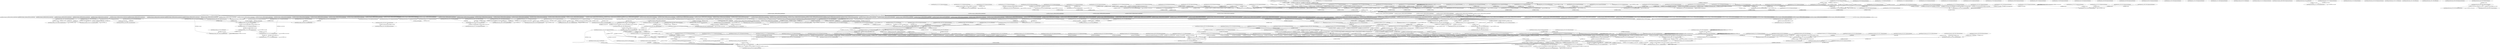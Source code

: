 digraph { "/opt/t/debug/test.js_3:0,3:33_VariableDeclaration"[shape=oval];"/opt/t/debug/test.js_4:0,4:31_VariableDeclaration"[shape=oval];"/opt/t/debug/test.js_6:0,140:3_ExpressionStatement"[shape=oval];"/opt/t/debug/test.js_7:1,13:4_ExpressionStatement"[shape=oval];"/opt/t/debug/test.js_8:2,8:28_VariableDeclaration"[shape=oval];"/opt/t/debug/test.js_9:2,9:21_ExpressionStatement"[shape=oval];"/opt/t/debug/test.js_10:2,10:21_ExpressionStatement"[shape=oval];"/opt/t/debug/test.js_12:2,12:48_ExpressionStatement"[shape=oval];"/opt/t/debug/test.js_15:1,21:4_ExpressionStatement"[shape=oval];"/opt/t/debug/test.js_16:2,16:28_VariableDeclaration"[shape=oval];"/opt/t/debug/test.js_17:2,17:21_ExpressionStatement"[shape=oval];"/opt/t/debug/test.js_18:2,18:21_ExpressionStatement"[shape=oval];"/opt/t/debug/test.js_20:2,20:48_ExpressionStatement"[shape=oval];"/opt/t/debug/test.js_23:1,30:4_ExpressionStatement"[shape=oval];"/opt/t/debug/test.js_24:2,24:61_ExpressionStatement"[shape=oval];"/opt/t/debug/test.js_25:2,25:61_ExpressionStatement"[shape=oval];"/opt/t/debug/test.js_27:2,27:29_ExpressionStatement"[shape=oval];"/opt/t/debug/test.js_28:2,28:60_ExpressionStatement"[shape=oval];"/opt/t/debug/test.js_29:2,29:61_ExpressionStatement"[shape=oval];"/opt/t/debug/test.js_32:1,44:4_ExpressionStatement"[shape=oval];"/opt/t/debug/test.js_33:2,33:28_VariableDeclaration"[shape=oval];"/opt/t/debug/test.js_34:2,34:21_ExpressionStatement"[shape=oval];"/opt/t/debug/test.js_36:2,36:22_VariableDeclaration"[shape=oval];"/opt/t/debug/test.js_37:2,37:45_ExpressionStatement"[shape=oval];"/opt/t/debug/test.js_39:2,39:35_ExpressionStatement"[shape=oval];"/opt/t/debug/test.js_40:2,40:41_ExpressionStatement"[shape=oval];"/opt/t/debug/test.js_41:2,41:19_ExpressionStatement"[shape=oval];"/opt/t/debug/test.js_43:2,43:45_ExpressionStatement"[shape=oval];"/opt/t/debug/test.js_46:1,81:4_ExpressionStatement"[shape=oval];"/opt/t/debug/test.js_47:2,54:5_ExpressionStatement"[shape=oval];"/opt/t/debug/test.js_48:3,48:28_VariableDeclaration"[shape=oval];"/opt/t/debug/test.js_49:3,49:22_ExpressionStatement"[shape=oval];"/opt/t/debug/test.js_50:3,50:22_ExpressionStatement"[shape=oval];"/opt/t/debug/test.js_52:3,52:36_VariableDeclaration"[shape=oval];"/opt/t/debug/test.js_53:3,53:55_ExpressionStatement"[shape=oval];"/opt/t/debug/test.js_56:2,63:5_ExpressionStatement"[shape=oval];"/opt/t/debug/test.js_57:3,57:28_VariableDeclaration"[shape=oval];"/opt/t/debug/test.js_58:3,58:22_ExpressionStatement"[shape=oval];"/opt/t/debug/test.js_59:3,59:22_ExpressionStatement"[shape=oval];"/opt/t/debug/test.js_61:3,61:42_VariableDeclaration"[shape=oval];"/opt/t/debug/test.js_62:3,62:56_ExpressionStatement"[shape=oval];"/opt/t/debug/test.js_65:2,72:5_ExpressionStatement"[shape=oval];"/opt/t/debug/test.js_66:3,66:28_VariableDeclaration"[shape=oval];"/opt/t/debug/test.js_67:3,67:22_ExpressionStatement"[shape=oval];"/opt/t/debug/test.js_68:3,68:22_ExpressionStatement"[shape=oval];"/opt/t/debug/test.js_70:3,70:40_VariableDeclaration"[shape=oval];"/opt/t/debug/test.js_71:3,71:54_ExpressionStatement"[shape=oval];"/opt/t/debug/test.js_74:2,80:5_ExpressionStatement"[shape=oval];"/opt/t/debug/test.js_75:3,75:28_VariableDeclaration"[shape=oval];"/opt/t/debug/test.js_76:3,76:22_ExpressionStatement"[shape=oval];"/opt/t/debug/test.js_78:3,78:36_VariableDeclaration"[shape=oval];"/opt/t/debug/test.js_79:3,79:47_ExpressionStatement"[shape=oval];"/opt/t/debug/test.js_83:1,139:4_ExpressionStatement"[shape=oval];"/opt/t/debug/test.js_84:2,88:5_ExpressionStatement"[shape=oval];"/opt/t/debug/test.js_85:3,85:34_ExpressionStatement"[shape=oval];"/opt/t/debug/test.js_86:3,86:38_VariableDeclaration"[shape=oval];"/opt/t/debug/test.js_87:3,87:56_ExpressionStatement"[shape=oval];"/opt/t/debug/test.js_90:2,96:5_ExpressionStatement"[shape=oval];"/opt/t/debug/test.js_91:3,91:20_ExpressionStatement"[shape=oval];"/opt/t/debug/test.js_92:3,92:38_VariableDeclaration"[shape=oval];"/opt/t/debug/test.js_93:3,93:42_ExpressionStatement"[shape=oval];"/opt/t/debug/test.js_94:3,94:43_ExpressionStatement"[shape=oval];"/opt/t/debug/test.js_95:3,95:43_ExpressionStatement"[shape=oval];"/opt/t/debug/test.js_98:2,102:5_ExpressionStatement"[shape=oval];"/opt/t/debug/test.js_99:3,99:21_ExpressionStatement"[shape=oval];"/opt/t/debug/test.js_100:3,100:38_VariableDeclaration"[shape=oval];"/opt/t/debug/test.js_101:3,101:43_ExpressionStatement"[shape=oval];"/opt/t/debug/test.js_104:2,108:5_ExpressionStatement"[shape=oval];"/opt/t/debug/test.js_105:3,105:22_ExpressionStatement"[shape=oval];"/opt/t/debug/test.js_106:3,106:38_VariableDeclaration"[shape=oval];"/opt/t/debug/test.js_107:3,107:44_ExpressionStatement"[shape=oval];"/opt/t/debug/test.js_110:2,119:5_ExpressionStatement"[shape=oval];"/opt/t/debug/test.js_111:3,111:34_ExpressionStatement"[shape=oval];"/opt/t/debug/test.js_112:3,112:37_VariableDeclaration"[shape=oval];"/opt/t/debug/test.js_113:3,113:37_VariableDeclaration"[shape=oval];"/opt/t/debug/test.js_114:3,114:38_VariableDeclaration"[shape=oval];"/opt/t/debug/test.js_115:3,115:56_ExpressionStatement"[shape=oval];"/opt/t/debug/test.js_116:3,116:28_ExpressionStatement"[shape=oval];"/opt/t/debug/test.js_117:3,117:73_ExpressionStatement"[shape=oval];"/opt/t/debug/test.js_118:3,118:73_ExpressionStatement"[shape=oval];"/opt/t/debug/test.js_121:2,138:5_ExpressionStatement"[shape=oval];"/opt/t/debug/test.js_122:3,122:22_ExpressionStatement"[shape=oval];"/opt/t/debug/test.js_123:3,123:29_VariableDeclaration"[shape=oval];"/opt/t/debug/test.js_124:3,124:23_VariableDeclaration"[shape=oval];"/opt/t/debug/test.js_125:3,125:76_ExpressionStatement"[shape=oval];"/opt/t/debug/test.js_127:3,127:18_ExpressionStatement"[shape=oval];"/opt/t/debug/test.js_128:3,128:40_ExpressionStatement"[shape=oval];"/opt/t/debug/test.js_129:3,129:23_ExpressionStatement"[shape=oval];"/opt/t/debug/test.js_130:3,130:40_ExpressionStatement"[shape=oval];"/opt/t/debug/test.js_131:3,131:19_ExpressionStatement"[shape=oval];"/opt/t/debug/test.js_132:3,132:47_ExpressionStatement"[shape=oval];"/opt/t/debug/test.js_133:3,133:19_ExpressionStatement"[shape=oval];"/opt/t/debug/test.js_134:3,134:56_ExpressionStatement"[shape=oval];"/opt/t/debug/test.js_135:3,135:22_ExpressionStatement"[shape=oval];"/opt/t/debug/test.js_136:3,136:19_ExpressionStatement"[shape=oval];"/opt/t/debug/test.js_137:3,137:56_ExpressionStatement"[shape=oval];"/opt/t/debug/src/node.js_5:0,5:26_VariableDeclaration"[shape=oval];"/opt/t/debug/src/node.js_6:0,6:28_VariableDeclaration"[shape=oval];"/opt/t/debug/src/node.js_12:0,12:19_ExpressionStatement"[shape=box];"/opt/t/debug/src/node.js_13:0,13:17_ExpressionStatement"[shape=box];"/opt/t/debug/src/node.js_14:0,14:31_ExpressionStatement"[shape=box];"/opt/t/debug/src/node.js_15:0,15:19_ExpressionStatement"[shape=box];"/opt/t/debug/src/node.js_16:0,16:19_ExpressionStatement"[shape=box];"/opt/t/debug/src/node.js_17:0,17:29_ExpressionStatement"[shape=box];"/opt/t/debug/src/node.js_18:0,19:136_ExpressionStatement"[shape=box];"/opt/t/debug/src/node.js_25:0,25:35_ExpressionStatement"[shape=box];"/opt/t/debug/src/node.js_30:1,30:48_VariableDeclaration"[shape=oval];"/opt/t/debug/src/node.js_32:1,111:2_IfStatement"[shape=box];"/opt/t/debug/src/node.js_33:2,110:3_ExpressionStatement"[shape=box];"/opt/t/debug/src/node.js_122:0,149:7_ExpressionStatement"[shape=box];"/opt/t/debug/src/node.js_124:2,124:29_ReturnStatement"[shape=oval];"/opt/t/debug/src/node.js_128:2,133:5_VariableDeclaration"[shape=oval];"/opt/t/debug/src/node.js_132:4,132:26_ReturnStatement"[shape=oval];"/opt/t/debug/src/node.js_136:2,136:28_VariableDeclaration"[shape=box];"/opt/t/debug/src/node.js_137:2,145:3_IfStatement"[shape=oval];"/opt/t/debug/src/node.js_138:3,138:13_ExpressionStatement"[shape=oval];"/opt/t/debug/src/node.js_139:9,145:3_IfStatement"[shape=oval];"/opt/t/debug/src/node.js_140:3,140:14_ExpressionStatement"[shape=oval];"/opt/t/debug/src/node.js_141:9,145:3_IfStatement"[shape=oval];"/opt/t/debug/src/node.js_142:3,142:13_ExpressionStatement"[shape=oval];"/opt/t/debug/src/node.js_144:3,144:20_ExpressionStatement"[shape=oval];"/opt/t/debug/src/node.js_147:2,147:17_ExpressionStatement"[shape=oval];"/opt/t/debug/src/node.js_148:2,148:12_ReturnStatement"[shape=oval];"/opt/t/debug/src/node.js_155:0,159:1_FunctionDeclaration"[shape=oval];"/opt/t/debug/src/node.js_156:1,158:33_ReturnStatement"[shape=box];"/opt/t/debug/src/node.js_167:0,182:1_FunctionDeclaration"[shape=oval];"/opt/t/debug/src/node.js_168:1,168:44_VariableDeclaration"[shape=oval];"/opt/t/debug/src/node.js_170:1,181:2_IfStatement"[shape=oval];"/opt/t/debug/src/node.js_171:2,171:22_VariableDeclaration"[shape=oval];"/opt/t/debug/src/node.js_172:2,172:57_VariableDeclaration"[shape=oval];"/opt/t/debug/src/node.js_173:2,173:53_VariableDeclaration"[shape=oval];"/opt/t/debug/src/node.js_175:2,175:60_ExpressionStatement"[shape=oval];"/opt/t/debug/src/node.js_176:2,178:3_ExpressionStatement"[shape=oval];"/opt/t/debug/src/node.js_180:2,180:44_ExpressionStatement"[shape=oval];"/opt/t/debug/src/node.js_184:0,189:1_FunctionDeclaration"[shape=oval];"/opt/t/debug/src/node.js_185:1,187:2_IfStatement"[shape=oval];"/opt/t/debug/src/node.js_186:2,186:11_ReturnStatement"[shape=oval];"/opt/t/debug/src/node.js_188:1,188:38_ReturnStatement"[shape=oval];"/opt/t/debug/src/node.js_195:0,197:1_FunctionDeclaration"[shape=oval];"/opt/t/debug/src/node.js_196:1,196:57_ReturnStatement"[shape=box];"/opt/t/debug/src/node.js_205:0,213:1_FunctionDeclaration"[shape=oval];"/opt/t/debug/src/node.js_206:1,212:2_IfStatement"[shape=oval];"/opt/t/debug/src/node.js_207:2,207:32_ExpressionStatement"[shape=box];"/opt/t/debug/src/node.js_211:2,211:26_ExpressionStatement"[shape=box];"/opt/t/debug/src/node.js_222:0,224:1_FunctionDeclaration"[shape=oval];"/opt/t/debug/src/node.js_223:1,223:25_ReturnStatement"[shape=box];"/opt/t/debug/src/node.js_233:0,240:1_FunctionDeclaration"[shape=oval];"/opt/t/debug/src/node.js_234:1,234:23_ExpressionStatement"[shape=oval];"/opt/t/debug/src/node.js_236:1,236:46_VariableDeclaration"[shape=oval];"/opt/t/debug/src/node.js_237:1,239:2_ForStatement"[shape=oval];"/opt/t/debug/src/node.js_237:6,237:15_VariableDeclaration"[shape=oval];"/opt/t/debug/src/node.js_238:2,238:59_ExpressionStatement"[shape=oval];"/opt/t/debug/src/node.js_242:0,242:45_ExpressionStatement"[shape=box];"/opt/t/debug/src/node.js_244:0,244:37_VariableDeclaration"[shape=oval];"/opt/t/debug/src/node.js_250:0,257:1_ExpressionStatement"[shape=oval];"/opt/t/debug/src/node.js_252:1,256:12_ReturnStatement"[shape=oval];"/opt/t/debug/src/node.js_263:0,266:1_ExpressionStatement"[shape=oval];"/opt/t/debug/src/node.js_265:1,265:41_ReturnStatement"[shape=oval];"/opt/t/debug/src/index.js_6:0,10:1_IfStatement"[shape=box];"/opt/t/debug/src/index.js_7:1,7:42_ExpressionStatement"[shape=box];"/opt/t/debug/src/index.js_9:1,9:39_ExpressionStatement"[shape=box];"/opt/t/debug/src/common.js_7:0,272:1_FunctionDeclaration"[shape=oval];"/opt/t/debug/src/common.js_8:1,8:33_ExpressionStatement"[shape=oval];"/opt/t/debug/src/common.js_9:1,9:35_ExpressionStatement"[shape=oval];"/opt/t/debug/src/common.js_10:1,10:29_ExpressionStatement"[shape=oval];"/opt/t/debug/src/common.js_11:1,11:31_ExpressionStatement"[shape=oval];"/opt/t/debug/src/common.js_12:1,12:29_ExpressionStatement"[shape=oval];"/opt/t/debug/src/common.js_13:1,13:31_ExpressionStatement"[shape=oval];"/opt/t/debug/src/common.js_14:1,14:38_ExpressionStatement"[shape=oval];"/opt/t/debug/src/common.js_15:1,15:31_ExpressionStatement"[shape=oval];"/opt/t/debug/src/common.js_17:1,19:4_ExpressionStatement"[shape=oval];"/opt/t/debug/src/common.js_18:2,18:30_ExpressionStatement"[shape=oval];"/opt/t/debug/src/common.js_25:1,25:24_ExpressionStatement"[shape=oval];"/opt/t/debug/src/common.js_26:1,26:24_ExpressionStatement"[shape=oval];"/opt/t/debug/src/common.js_33:1,33:29_ExpressionStatement"[shape=oval];"/opt/t/debug/src/common.js_41:1,50:2_FunctionDeclaration"[shape=oval];"/opt/t/debug/src/common.js_42:2,42:15_VariableDeclaration"[shape=oval];"/opt/t/debug/src/common.js_44:2,47:3_ForStatement"[shape=oval];"/opt/t/debug/src/common.js_44:7,44:16_VariableDeclaration"[shape=oval];"/opt/t/debug/src/common.js_45:3,45:57_ExpressionStatement"[shape=oval];"/opt/t/debug/src/common.js_46:3,46:13_ExpressionStatement"[shape=oval];"/opt/t/debug/src/common.js_49:2,49:72_ReturnStatement"[shape=oval];"/opt/t/debug/src/common.js_51:1,51:39_ExpressionStatement"[shape=oval];"/opt/t/debug/src/common.js_60:1,147:2_FunctionDeclaration"[shape=oval];"/opt/t/debug/src/common.js_61:2,61:15_VariableDeclaration"[shape=oval];"/opt/t/debug/src/common.js_62:2,62:28_VariableDeclaration"[shape=oval];"/opt/t/debug/src/common.js_63:2,63:22_VariableDeclaration"[shape=oval];"/opt/t/debug/src/common.js_64:2,64:19_VariableDeclaration"[shape=oval];"/opt/t/debug/src/common.js_66:2,114:3_FunctionDeclaration"[shape=oval];"/opt/t/debug/src/common.js_68:3,70:4_IfStatement"[shape=oval];"/opt/t/debug/src/common.js_69:4,69:11_ReturnStatement"[shape=oval];"/opt/t/debug/src/common.js_72:3,72:22_VariableDeclaration"[shape=oval];"/opt/t/debug/src/common.js_75:3,75:35_VariableDeclaration"[shape=oval];"/opt/t/debug/src/common.js_76:3,76:40_VariableDeclaration"[shape=oval];"/opt/t/debug/src/common.js_77:3,77:18_ExpressionStatement"[shape=oval];"/opt/t/debug/src/common.js_78:3,78:24_ExpressionStatement"[shape=oval];"/opt/t/debug/src/common.js_79:3,79:20_ExpressionStatement"[shape=oval];"/opt/t/debug/src/common.js_80:3,80:19_ExpressionStatement"[shape=oval];"/opt/t/debug/src/common.js_82:3,82:41_ExpressionStatement"[shape=oval];"/opt/t/debug/src/common.js_84:3,87:4_IfStatement"[shape=oval];"/opt/t/debug/src/common.js_86:4,86:23_ExpressionStatement"[shape=oval];"/opt/t/debug/src/common.js_90:3,90:17_VariableDeclaration"[shape=oval];"/opt/t/debug/src/common.js_91:3,107:6_ExpressionStatement"[shape=oval];"/opt/t/debug/src/common.js_93:4,95:5_IfStatement"[shape=oval];"/opt/t/debug/src/common.js_94:5,94:16_ReturnStatement"[shape=oval];"/opt/t/debug/src/common.js_96:4,96:12_ExpressionStatement"[shape=oval];"/opt/t/debug/src/common.js_97:4,97:53_VariableDeclaration"[shape=oval];"/opt/t/debug/src/common.js_98:4,105:5_IfStatement"[shape=oval];"/opt/t/debug/src/common.js_99:5,99:29_VariableDeclaration"[shape=oval];"/opt/t/debug/src/common.js_100:5,100:39_ExpressionStatement"[shape=oval];"/opt/t/debug/src/common.js_103:5,103:27_ExpressionStatement"[shape=oval];"/opt/t/debug/src/common.js_104:5,104:13_ExpressionStatement"[shape=oval];"/opt/t/debug/src/common.js_106:4,106:17_ReturnStatement"[shape=oval];"/opt/t/debug/src/common.js_110:3,110:43_ExpressionStatement"[shape=oval];"/opt/t/debug/src/common.js_112:3,112:45_VariableDeclaration"[shape=oval];"/opt/t/debug/src/common.js_113:3,113:27_ExpressionStatement"[shape=oval];"/opt/t/debug/src/common.js_116:2,116:30_ExpressionStatement"[shape=oval];"/opt/t/debug/src/common.js_117:2,117:44_ExpressionStatement"[shape=oval];"/opt/t/debug/src/common.js_118:2,118:51_ExpressionStatement"[shape=oval];"/opt/t/debug/src/common.js_119:2,119:24_ExpressionStatement"[shape=oval];"/opt/t/debug/src/common.js_120:2,120:38_ExpressionStatement"[shape=oval];"/opt/t/debug/src/common.js_122:2,139:5_ExpressionStatement"[shape=oval];"/opt/t/debug/src/common.js_126:4,128:5_IfStatement"[shape=oval];"/opt/t/debug/src/common.js_127:5,127:27_ReturnStatement"[shape=oval];"/opt/t/debug/src/common.js_129:4,132:5_IfStatement"[shape=oval];"/opt/t/debug/src/common.js_130:5,130:46_ExpressionStatement"[shape=oval];"/opt/t/debug/src/common.js_131:5,131:51_ExpressionStatement"[shape=oval];"/opt/t/debug/src/common.js_134:4,134:24_ReturnStatement"[shape=oval];"/opt/t/debug/src/common.js_137:4,137:23_ExpressionStatement"[shape=oval];"/opt/t/debug/src/common.js_142:2,144:3_IfStatement"[shape=oval];"/opt/t/debug/src/common.js_143:3,143:27_ExpressionStatement"[shape=oval];"/opt/t/debug/src/common.js_146:2,146:15_ReturnStatement"[shape=oval];"/opt/t/debug/src/common.js_149:1,153:2_FunctionDeclaration"[shape=oval];"/opt/t/debug/src/common.js_150:2,150:114_VariableDeclaration"[shape=oval];"/opt/t/debug/src/common.js_151:2,151:26_ExpressionStatement"[shape=oval];"/opt/t/debug/src/common.js_152:2,152:18_ReturnStatement"[shape=oval];"/opt/t/debug/src/common.js_162:1,187:2_FunctionDeclaration"[shape=oval];"/opt/t/debug/src/common.js_163:2,163:31_ExpressionStatement"[shape=oval];"/opt/t/debug/src/common.js_164:2,164:38_ExpressionStatement"[shape=oval];"/opt/t/debug/src/common.js_166:2,166:25_ExpressionStatement"[shape=oval];"/opt/t/debug/src/common.js_167:2,167:25_ExpressionStatement"[shape=oval];"/opt/t/debug/src/common.js_169:2,169:8_VariableDeclaration"[shape=oval];"/opt/t/debug/src/common.js_170:2,170:83_VariableDeclaration"[shape=oval];"/opt/t/debug/src/common.js_171:2,171:27_VariableDeclaration"[shape=oval];"/opt/t/debug/src/common.js_173:2,186:3_ForStatement"[shape=oval];"/opt/t/debug/src/common.js_174:3,177:4_IfStatement"[shape=oval];"/opt/t/debug/src/common.js_179:3,179:47_ExpressionStatement"[shape=oval];"/opt/t/debug/src/common.js_181:3,185:4_IfStatement"[shape=oval];"/opt/t/debug/src/common.js_182:4,182:73_ExpressionStatement"[shape=oval];"/opt/t/debug/src/common.js_184:4,184:63_ExpressionStatement"[shape=oval];"/opt/t/debug/src/common.js_195:1,202:2_FunctionDeclaration"[shape=oval];"/opt/t/debug/src/common.js_196:2,199:14_VariableDeclaration"[shape=oval];"/opt/t/debug/src/common.js_200:2,200:25_ExpressionStatement"[shape=oval];"/opt/t/debug/src/common.js_201:2,201:20_ReturnStatement"[shape=oval];"/opt/t/debug/src/common.js_211:1,232:2_FunctionDeclaration"[shape=oval];"/opt/t/debug/src/common.js_212:2,214:3_IfStatement"[shape=oval];"/opt/t/debug/src/common.js_213:3,213:15_ReturnStatement"[shape=oval];"/opt/t/debug/src/common.js_216:2,216:8_VariableDeclaration"[shape=oval];"/opt/t/debug/src/common.js_217:2,217:10_VariableDeclaration"[shape=oval];"/opt/t/debug/src/common.js_219:2,223:3_ForStatement"[shape=oval];"/opt/t/debug/src/common.js_220:3,222:4_IfStatement"[shape=oval];"/opt/t/debug/src/common.js_221:4,221:17_ReturnStatement"[shape=oval];"/opt/t/debug/src/common.js_225:2,229:3_ForStatement"[shape=oval];"/opt/t/debug/src/common.js_226:3,228:4_IfStatement"[shape=oval];"/opt/t/debug/src/common.js_227:4,227:16_ReturnStatement"[shape=oval];"/opt/t/debug/src/common.js_231:2,231:15_ReturnStatement"[shape=oval];"/opt/t/debug/src/common.js_241:1,245:2_FunctionDeclaration"[shape=oval];"/opt/t/debug/src/common.js_242:2,244:28_ReturnStatement"[shape=oval];"/opt/t/debug/src/common.js_254:1,259:2_FunctionDeclaration"[shape=oval];"/opt/t/debug/src/common.js_255:2,257:3_IfStatement"[shape=oval];"/opt/t/debug/src/common.js_256:3,256:35_ReturnStatement"[shape=oval];"/opt/t/debug/src/common.js_258:2,258:13_ReturnStatement"[shape=oval];"/opt/t/debug/src/common.js_265:1,267:2_FunctionDeclaration"[shape=oval];"/opt/t/debug/src/common.js_266:2,266:152_ExpressionStatement"[shape=box];"/opt/t/debug/src/common.js_269:1,269:40_ExpressionStatement"[shape=oval];"/opt/t/debug/src/common.js_271:1,271:20_ReturnStatement"[shape=oval];"/opt/t/debug/src/common.js_274:0,274:23_ExpressionStatement"[shape=box];"/opt/t/debug/src/browser.js_7:0,7:32_ExpressionStatement"[shape=box];"/opt/t/debug/src/browser.js_8:0,8:20_ExpressionStatement"[shape=box];"/opt/t/debug/src/browser.js_9:0,9:20_ExpressionStatement"[shape=box];"/opt/t/debug/src/browser.js_10:0,10:30_ExpressionStatement"[shape=box];"/opt/t/debug/src/browser.js_11:0,11:33_ExpressionStatement"[shape=box];"/opt/t/debug/src/browser.js_12:0,21:5_ExpressionStatement"[shape=box];"/opt/t/debug/src/browser.js_13:1,13:20_VariableDeclaration"[shape=oval];"/opt/t/debug/src/browser.js_15:1,20:3_ReturnStatement"[shape=oval];"/opt/t/debug/src/browser.js_16:2,19:3_IfStatement"[shape=oval];"/opt/t/debug/src/browser.js_17:3,17:17_ExpressionStatement"[shape=oval];"/opt/t/debug/src/browser.js_18:3,18:153_ExpressionStatement"[shape=box];"/opt/t/debug/src/browser.js_27:0,104:2_ExpressionStatement"[shape=box];"/opt/t/debug/src/browser.js_115:0,138:1_FunctionDeclaration"[shape=oval];"/opt/t/debug/src/browser.js_119:1,121:2_IfStatement"[shape=box];"/opt/t/debug/src/browser.js_120:2,120:14_ReturnStatement"[shape=oval];"/opt/t/debug/src/browser.js_124:1,126:2_IfStatement"[shape=box];"/opt/t/debug/src/browser.js_125:2,125:15_ReturnStatement"[shape=oval];"/opt/t/debug/src/browser.js_130:1,137:125_ReturnStatement"[shape=box];"/opt/t/debug/src/browser.js_146:0,179:1_FunctionDeclaration"[shape=oval];"/opt/t/debug/src/browser.js_147:1,152:43_ExpressionStatement"[shape=oval];"/opt/t/debug/src/browser.js_154:1,156:2_IfStatement"[shape=oval];"/opt/t/debug/src/browser.js_155:2,155:9_ReturnStatement"[shape=oval];"/opt/t/debug/src/browser.js_158:1,158:34_VariableDeclaration"[shape=oval];"/opt/t/debug/src/browser.js_159:1,159:40_ExpressionStatement"[shape=oval];"/opt/t/debug/src/browser.js_164:1,164:15_VariableDeclaration"[shape=oval];"/opt/t/debug/src/browser.js_165:1,165:15_VariableDeclaration"[shape=oval];"/opt/t/debug/src/browser.js_166:1,176:4_ExpressionStatement"[shape=oval];"/opt/t/debug/src/browser.js_167:2,169:3_IfStatement"[shape=oval];"/opt/t/debug/src/browser.js_168:3,168:10_ReturnStatement"[shape=oval];"/opt/t/debug/src/browser.js_170:2,170:10_ExpressionStatement"[shape=oval];"/opt/t/debug/src/browser.js_171:2,175:3_IfStatement"[shape=oval];"/opt/t/debug/src/browser.js_174:3,174:17_ExpressionStatement"[shape=oval];"/opt/t/debug/src/browser.js_178:1,178:26_ExpressionStatement"[shape=oval];"/opt/t/debug/src/browser.js_189:0,189:57_ExpressionStatement"[shape=box];"/opt/t/debug/src/browser.js_197:0,208:1_FunctionDeclaration"[shape=oval];"/opt/t/debug/src/browser.js_199:2,203:3_IfStatement"[shape=oval];"/opt/t/debug/src/browser.js_200:3,200:48_ExpressionStatement"[shape=oval];"/opt/t/debug/src/browser.js_202:3,202:39_ExpressionStatement"[shape=oval];"/opt/t/debug/src/browser.js_216:0,231:1_FunctionDeclaration"[shape=oval];"/opt/t/debug/src/browser.js_217:1,217:7_VariableDeclaration"[shape=oval];"/opt/t/debug/src/browser.js_219:2,219:39_ExpressionStatement"[shape=oval];"/opt/t/debug/src/browser.js_226:1,228:2_IfStatement"[shape=box];"/opt/t/debug/src/browser.js_227:2,227:24_ExpressionStatement"[shape=box];"/opt/t/debug/src/browser.js_230:1,230:10_ReturnStatement"[shape=oval];"/opt/t/debug/src/browser.js_244:0,253:1_FunctionDeclaration"[shape=oval];"/opt/t/debug/src/browser.js_248:2,248:22_ReturnStatement"[shape=oval];"/opt/t/debug/src/browser.js_255:0,255:46_ExpressionStatement"[shape=box];"/opt/t/debug/src/browser.js_257:0,257:36_VariableDeclaration"[shape=oval];"/opt/t/debug/src/browser.js_263:0,269:2_ExpressionStatement"[shape=oval];"/opt/t/debug/src/browser.js_265:2,265:27_ReturnStatement"[shape=oval];"/opt/t/debug/src/browser.js_267:2,267:56_ReturnStatement"[shape=oval]; "/opt/t/debug/test.js_4:0,4:31_VariableDeclaration" -> "/opt/t/debug/src/index.js_6:0,10:1_Program" [label="rel=IMP,var=Symbol(__PRUNE_MODULE_NAMESPACE)"];"/opt/t/debug/test.js_4:0,4:31_VariableDeclaration" -> "/opt/t/debug/src/index.js_6:0,10:1_Program" [label="rel=IMP,var=Symbol(__PRUNE_MODULE_NAMESPACE)"];"/opt/t/debug/test.js_4:0,4:31_VariableDeclaration" -> "/opt/t/debug/src/index.js_6:0,10:1_IfStatement" [label="rel=IMP,var=Symbol(__PRUNE_MODULE_NAMESPACE)"];"/opt/t/debug/test.js_4:0,4:31_VariableDeclaration" -> "/opt/t/debug/src/index.js_6:0,10:1_IfStatement" [label="rel=IMP,var=Symbol(__PRUNE_MODULE_NAMESPACE)"];"/opt/t/debug/test.js_4:0,4:31_VariableDeclaration" -> "/opt/t/debug/src/index.js_7:1,7:42_ExpressionStatement" [label="rel=IMP,var=Symbol(__PRUNE_MODULE_NAMESPACE)"];"/opt/t/debug/test.js_4:0,4:31_VariableDeclaration" -> "/opt/t/debug/src/index.js_9:1,9:39_ExpressionStatement" [label="rel=IMP,var=Symbol(__PRUNE_MODULE_NAMESPACE)"];"/opt/t/debug/test.js_4:0,4:31_VariableDeclaration" -> "/opt/t/debug/src/index.js_6:0,10:1_Program" [label="rel=IMP,var=Symbol(__PRUNE_MODULE_NAMESPACE)"];"/opt/t/debug/test.js_4:0,4:31_VariableDeclaration" -> "/opt/t/debug/src/index.js_6:0,10:1_Program" [label="rel=IMP,var=Symbol(__PRUNE_MODULE_NAMESPACE)"];"/opt/t/debug/test.js_4:0,4:31_VariableDeclaration" -> "/opt/t/debug/src/index.js_6:0,10:1_IfStatement" [label="rel=IMP,var=Symbol(__PRUNE_MODULE_NAMESPACE)"];"/opt/t/debug/test.js_4:0,4:31_VariableDeclaration" -> "/opt/t/debug/src/index.js_6:0,10:1_IfStatement" [label="rel=IMP,var=Symbol(__PRUNE_MODULE_NAMESPACE)"];"/opt/t/debug/test.js_4:0,4:31_VariableDeclaration" -> "/opt/t/debug/src/index.js_7:1,7:42_ExpressionStatement" [label="rel=IMP,var=Symbol(__PRUNE_MODULE_NAMESPACE)"];"/opt/t/debug/test.js_4:0,4:31_VariableDeclaration" -> "/opt/t/debug/src/index.js_9:1,9:39_ExpressionStatement" [label="rel=IMP,var=Symbol(__PRUNE_MODULE_NAMESPACE)"];"/opt/t/debug/src/node.js_242:0,242:45_ExpressionStatement" -> "/opt/t/debug/src/common.js_7:0,274:23_Program" [label="rel=IMP,var=Symbol(__PRUNE_MODULE_NAMESPACE)"];"/opt/t/debug/src/node.js_242:0,242:45_ExpressionStatement" -> "/opt/t/debug/src/common.js_274:0,274:23_ExpressionStatement" [label="rel=IMP,var=Symbol(__PRUNE_MODULE_NAMESPACE)"];"/opt/t/debug/src/index.js_6:0,10:1_IfStatement" -> "/opt/t/debug/src/browser.js_7:0,269:2_Program" [label="rel=IMP,var=Symbol(__PRUNE_MODULE_NAMESPACE)"];"/opt/t/debug/src/index.js_6:0,10:1_IfStatement" -> "/opt/t/debug/src/browser.js_7:0,269:2_Program" [label="rel=IMP,var=Symbol(__PRUNE_MODULE_NAMESPACE)"];"/opt/t/debug/src/index.js_6:0,10:1_IfStatement" -> "/opt/t/debug/src/browser.js_7:0,269:2_Program" [label="rel=IMP,var=Symbol(__PRUNE_MODULE_NAMESPACE)"];"/opt/t/debug/src/index.js_6:0,10:1_IfStatement" -> "/opt/t/debug/src/browser.js_7:0,269:2_Program" [label="rel=IMP,var=Symbol(__PRUNE_MODULE_NAMESPACE)"];"/opt/t/debug/src/index.js_6:0,10:1_IfStatement" -> "/opt/t/debug/src/browser.js_7:0,269:2_Program" [label="rel=IMP,var=Symbol(__PRUNE_MODULE_NAMESPACE)"];"/opt/t/debug/src/index.js_6:0,10:1_IfStatement" -> "/opt/t/debug/src/browser.js_7:0,269:2_Program" [label="rel=IMP,var=Symbol(__PRUNE_MODULE_NAMESPACE)"];"/opt/t/debug/src/index.js_6:0,10:1_IfStatement" -> "/opt/t/debug/src/browser.js_7:0,269:2_Program" [label="rel=IMP,var=Symbol(__PRUNE_MODULE_NAMESPACE)"];"/opt/t/debug/src/index.js_6:0,10:1_IfStatement" -> "/opt/t/debug/src/browser.js_7:0,269:2_Program" [label="rel=IMP,var=Symbol(__PRUNE_MODULE_NAMESPACE)"];"/opt/t/debug/src/index.js_6:0,10:1_IfStatement" -> "/opt/t/debug/src/browser.js_7:0,269:2_Program" [label="rel=IMP,var=Symbol(__PRUNE_MODULE_NAMESPACE)"];"/opt/t/debug/src/index.js_6:0,10:1_IfStatement" -> "/opt/t/debug/src/browser.js_7:0,7:32_ExpressionStatement" [label="rel=IMP,var=Symbol(__PRUNE_MODULE_NAMESPACE)"];"/opt/t/debug/src/index.js_6:0,10:1_IfStatement" -> "/opt/t/debug/src/browser.js_8:0,8:20_ExpressionStatement" [label="rel=IMP,var=Symbol(__PRUNE_MODULE_NAMESPACE)"];"/opt/t/debug/src/index.js_6:0,10:1_IfStatement" -> "/opt/t/debug/src/browser.js_9:0,9:20_ExpressionStatement" [label="rel=IMP,var=Symbol(__PRUNE_MODULE_NAMESPACE)"];"/opt/t/debug/src/index.js_6:0,10:1_IfStatement" -> "/opt/t/debug/src/browser.js_10:0,10:30_ExpressionStatement" [label="rel=IMP,var=Symbol(__PRUNE_MODULE_NAMESPACE)"];"/opt/t/debug/src/index.js_6:0,10:1_IfStatement" -> "/opt/t/debug/src/browser.js_11:0,11:33_ExpressionStatement" [label="rel=IMP,var=Symbol(__PRUNE_MODULE_NAMESPACE)"];"/opt/t/debug/src/index.js_6:0,10:1_IfStatement" -> "/opt/t/debug/src/browser.js_12:0,21:5_ExpressionStatement" [label="rel=IMP,var=Symbol(__PRUNE_MODULE_NAMESPACE)"];"/opt/t/debug/src/index.js_6:0,10:1_IfStatement" -> "/opt/t/debug/src/browser.js_27:0,104:2_ExpressionStatement" [label="rel=IMP,var=Symbol(__PRUNE_MODULE_NAMESPACE)"];"/opt/t/debug/src/index.js_6:0,10:1_IfStatement" -> "/opt/t/debug/src/browser.js_189:0,189:57_ExpressionStatement" [label="rel=IMP,var=Symbol(__PRUNE_MODULE_NAMESPACE)"];"/opt/t/debug/src/index.js_6:0,10:1_IfStatement" -> "/opt/t/debug/src/browser.js_255:0,255:46_ExpressionStatement" [label="rel=IMP,var=Symbol(__PRUNE_MODULE_NAMESPACE)"];"/opt/t/debug/src/index.js_6:0,10:1_IfStatement" -> "/opt/t/debug/src/node.js_5:0,266:1_Program" [label="rel=IMP,var=Symbol(__PRUNE_MODULE_NAMESPACE)"];"/opt/t/debug/src/index.js_6:0,10:1_IfStatement" -> "/opt/t/debug/src/node.js_5:0,266:1_Program" [label="rel=IMP,var=Symbol(__PRUNE_MODULE_NAMESPACE)"];"/opt/t/debug/src/index.js_6:0,10:1_IfStatement" -> "/opt/t/debug/src/node.js_5:0,266:1_Program" [label="rel=IMP,var=Symbol(__PRUNE_MODULE_NAMESPACE)"];"/opt/t/debug/src/index.js_6:0,10:1_IfStatement" -> "/opt/t/debug/src/node.js_5:0,266:1_Program" [label="rel=IMP,var=Symbol(__PRUNE_MODULE_NAMESPACE)"];"/opt/t/debug/src/index.js_6:0,10:1_IfStatement" -> "/opt/t/debug/src/node.js_5:0,266:1_Program" [label="rel=IMP,var=Symbol(__PRUNE_MODULE_NAMESPACE)"];"/opt/t/debug/src/index.js_6:0,10:1_IfStatement" -> "/opt/t/debug/src/node.js_5:0,266:1_Program" [label="rel=IMP,var=Symbol(__PRUNE_MODULE_NAMESPACE)"];"/opt/t/debug/src/index.js_6:0,10:1_IfStatement" -> "/opt/t/debug/src/node.js_5:0,266:1_Program" [label="rel=IMP,var=Symbol(__PRUNE_MODULE_NAMESPACE)"];"/opt/t/debug/src/index.js_6:0,10:1_IfStatement" -> "/opt/t/debug/src/node.js_5:0,266:1_Program" [label="rel=IMP,var=Symbol(__PRUNE_MODULE_NAMESPACE)"];"/opt/t/debug/src/index.js_6:0,10:1_IfStatement" -> "/opt/t/debug/src/node.js_5:0,266:1_Program" [label="rel=IMP,var=Symbol(__PRUNE_MODULE_NAMESPACE)"];"/opt/t/debug/src/index.js_6:0,10:1_IfStatement" -> "/opt/t/debug/src/node.js_5:0,266:1_Program" [label="rel=IMP,var=Symbol(__PRUNE_MODULE_NAMESPACE)"];"/opt/t/debug/src/index.js_6:0,10:1_IfStatement" -> "/opt/t/debug/src/node.js_5:0,266:1_Program" [label="rel=IMP,var=Symbol(__PRUNE_MODULE_NAMESPACE)"];"/opt/t/debug/src/index.js_6:0,10:1_IfStatement" -> "/opt/t/debug/src/node.js_12:0,12:19_ExpressionStatement" [label="rel=IMP,var=Symbol(__PRUNE_MODULE_NAMESPACE)"];"/opt/t/debug/src/index.js_6:0,10:1_IfStatement" -> "/opt/t/debug/src/node.js_13:0,13:17_ExpressionStatement" [label="rel=IMP,var=Symbol(__PRUNE_MODULE_NAMESPACE)"];"/opt/t/debug/src/index.js_6:0,10:1_IfStatement" -> "/opt/t/debug/src/node.js_14:0,14:31_ExpressionStatement" [label="rel=IMP,var=Symbol(__PRUNE_MODULE_NAMESPACE)"];"/opt/t/debug/src/index.js_6:0,10:1_IfStatement" -> "/opt/t/debug/src/node.js_15:0,15:19_ExpressionStatement" [label="rel=IMP,var=Symbol(__PRUNE_MODULE_NAMESPACE)"];"/opt/t/debug/src/index.js_6:0,10:1_IfStatement" -> "/opt/t/debug/src/node.js_16:0,16:19_ExpressionStatement" [label="rel=IMP,var=Symbol(__PRUNE_MODULE_NAMESPACE)"];"/opt/t/debug/src/index.js_6:0,10:1_IfStatement" -> "/opt/t/debug/src/node.js_17:0,17:29_ExpressionStatement" [label="rel=IMP,var=Symbol(__PRUNE_MODULE_NAMESPACE)"];"/opt/t/debug/src/index.js_6:0,10:1_IfStatement" -> "/opt/t/debug/src/node.js_18:0,19:136_ExpressionStatement" [label="rel=IMP,var=Symbol(__PRUNE_MODULE_NAMESPACE)"];"/opt/t/debug/src/index.js_6:0,10:1_IfStatement" -> "/opt/t/debug/src/node.js_25:0,25:35_ExpressionStatement" [label="rel=IMP,var=Symbol(__PRUNE_MODULE_NAMESPACE)"];"/opt/t/debug/src/index.js_6:0,10:1_IfStatement" -> "/opt/t/debug/src/node.js_32:1,111:2_IfStatement" [label="rel=IMP,var=Symbol(__PRUNE_MODULE_NAMESPACE)"];"/opt/t/debug/src/index.js_6:0,10:1_IfStatement" -> "/opt/t/debug/src/node.js_32:1,111:2_IfStatement" [label="rel=IMP,var=Symbol(__PRUNE_MODULE_NAMESPACE)"];"/opt/t/debug/src/index.js_6:0,10:1_IfStatement" -> "/opt/t/debug/src/node.js_32:1,111:2_IfStatement" [label="rel=IMP,var=Symbol(__PRUNE_MODULE_NAMESPACE)"];"/opt/t/debug/src/index.js_6:0,10:1_IfStatement" -> "/opt/t/debug/src/node.js_33:2,110:3_ExpressionStatement" [label="rel=IMP,var=Symbol(__PRUNE_MODULE_NAMESPACE)"];"/opt/t/debug/src/index.js_6:0,10:1_IfStatement" -> "/opt/t/debug/src/node.js_122:0,149:7_ExpressionStatement" [label="rel=IMP,var=Symbol(__PRUNE_MODULE_NAMESPACE)"];"/opt/t/debug/src/index.js_6:0,10:1_IfStatement" -> "/opt/t/debug/src/node.js_122:0,149:7_ExpressionStatement" [label="rel=IMP,var=Symbol(__PRUNE_MODULE_NAMESPACE)"];"/opt/t/debug/src/index.js_6:0,10:1_IfStatement" -> "/opt/t/debug/src/node.js_122:0,149:7_ExpressionStatement" [label="rel=IMP,var=Symbol(__PRUNE_MODULE_NAMESPACE)"];"/opt/t/debug/src/index.js_6:0,10:1_IfStatement" -> "/opt/t/debug/src/node.js_122:0,149:7_ExpressionStatement" [label="rel=IMP,var=Symbol(__PRUNE_MODULE_NAMESPACE)"];"/opt/t/debug/src/index.js_6:0,10:1_IfStatement" -> "/opt/t/debug/src/node.js_122:0,149:7_ExpressionStatement" [label="rel=IMP,var=Symbol(__PRUNE_MODULE_NAMESPACE)"];"/opt/t/debug/src/index.js_6:0,10:1_IfStatement" -> "/opt/t/debug/src/node.js_122:0,149:7_ExpressionStatement" [label="rel=IMP,var=Symbol(__PRUNE_MODULE_NAMESPACE)"];"/opt/t/debug/src/index.js_6:0,10:1_IfStatement" -> "/opt/t/debug/src/node.js_122:0,149:7_ExpressionStatement" [label="rel=IMP,var=Symbol(__PRUNE_MODULE_NAMESPACE)"];"/opt/t/debug/src/index.js_6:0,10:1_IfStatement" -> "/opt/t/debug/src/node.js_122:0,149:7_ExpressionStatement" [label="rel=IMP,var=Symbol(__PRUNE_MODULE_NAMESPACE)"];"/opt/t/debug/src/index.js_6:0,10:1_IfStatement" -> "/opt/t/debug/src/node.js_122:0,149:7_ExpressionStatement" [label="rel=IMP,var=Symbol(__PRUNE_MODULE_NAMESPACE)"];"/opt/t/debug/src/index.js_6:0,10:1_IfStatement" -> "/opt/t/debug/src/node.js_242:0,242:45_ExpressionStatement" [label="rel=IMP,var=Symbol(__PRUNE_MODULE_NAMESPACE)"];"/opt/t/debug/src/index.js_7:1,7:42_ExpressionStatement" -> "/opt/t/debug/src/browser.js_7:0,269:2_Program" [label="rel=IMP,var=Symbol(__PRUNE_MODULE_NAMESPACE)"];"/opt/t/debug/src/index.js_7:1,7:42_ExpressionStatement" -> "/opt/t/debug/src/browser.js_7:0,269:2_Program" [label="rel=IMP,var=Symbol(__PRUNE_MODULE_NAMESPACE)"];"/opt/t/debug/src/index.js_7:1,7:42_ExpressionStatement" -> "/opt/t/debug/src/browser.js_7:0,269:2_Program" [label="rel=IMP,var=Symbol(__PRUNE_MODULE_NAMESPACE)"];"/opt/t/debug/src/index.js_7:1,7:42_ExpressionStatement" -> "/opt/t/debug/src/browser.js_7:0,269:2_Program" [label="rel=IMP,var=Symbol(__PRUNE_MODULE_NAMESPACE)"];"/opt/t/debug/src/index.js_7:1,7:42_ExpressionStatement" -> "/opt/t/debug/src/browser.js_7:0,269:2_Program" [label="rel=IMP,var=Symbol(__PRUNE_MODULE_NAMESPACE)"];"/opt/t/debug/src/index.js_7:1,7:42_ExpressionStatement" -> "/opt/t/debug/src/browser.js_7:0,269:2_Program" [label="rel=IMP,var=Symbol(__PRUNE_MODULE_NAMESPACE)"];"/opt/t/debug/src/index.js_7:1,7:42_ExpressionStatement" -> "/opt/t/debug/src/browser.js_7:0,269:2_Program" [label="rel=IMP,var=Symbol(__PRUNE_MODULE_NAMESPACE)"];"/opt/t/debug/src/index.js_7:1,7:42_ExpressionStatement" -> "/opt/t/debug/src/browser.js_7:0,269:2_Program" [label="rel=IMP,var=Symbol(__PRUNE_MODULE_NAMESPACE)"];"/opt/t/debug/src/index.js_7:1,7:42_ExpressionStatement" -> "/opt/t/debug/src/browser.js_7:0,269:2_Program" [label="rel=IMP,var=Symbol(__PRUNE_MODULE_NAMESPACE)"];"/opt/t/debug/src/index.js_7:1,7:42_ExpressionStatement" -> "/opt/t/debug/src/browser.js_7:0,7:32_ExpressionStatement" [label="rel=IMP,var=Symbol(__PRUNE_MODULE_NAMESPACE)"];"/opt/t/debug/src/index.js_7:1,7:42_ExpressionStatement" -> "/opt/t/debug/src/browser.js_8:0,8:20_ExpressionStatement" [label="rel=IMP,var=Symbol(__PRUNE_MODULE_NAMESPACE)"];"/opt/t/debug/src/index.js_7:1,7:42_ExpressionStatement" -> "/opt/t/debug/src/browser.js_9:0,9:20_ExpressionStatement" [label="rel=IMP,var=Symbol(__PRUNE_MODULE_NAMESPACE)"];"/opt/t/debug/src/index.js_7:1,7:42_ExpressionStatement" -> "/opt/t/debug/src/browser.js_10:0,10:30_ExpressionStatement" [label="rel=IMP,var=Symbol(__PRUNE_MODULE_NAMESPACE)"];"/opt/t/debug/src/index.js_7:1,7:42_ExpressionStatement" -> "/opt/t/debug/src/browser.js_11:0,11:33_ExpressionStatement" [label="rel=IMP,var=Symbol(__PRUNE_MODULE_NAMESPACE)"];"/opt/t/debug/src/index.js_7:1,7:42_ExpressionStatement" -> "/opt/t/debug/src/browser.js_12:0,21:5_ExpressionStatement" [label="rel=IMP,var=Symbol(__PRUNE_MODULE_NAMESPACE)"];"/opt/t/debug/src/index.js_7:1,7:42_ExpressionStatement" -> "/opt/t/debug/src/browser.js_27:0,104:2_ExpressionStatement" [label="rel=IMP,var=Symbol(__PRUNE_MODULE_NAMESPACE)"];"/opt/t/debug/src/index.js_7:1,7:42_ExpressionStatement" -> "/opt/t/debug/src/browser.js_189:0,189:57_ExpressionStatement" [label="rel=IMP,var=Symbol(__PRUNE_MODULE_NAMESPACE)"];"/opt/t/debug/src/index.js_7:1,7:42_ExpressionStatement" -> "/opt/t/debug/src/browser.js_255:0,255:46_ExpressionStatement" [label="rel=IMP,var=Symbol(__PRUNE_MODULE_NAMESPACE)"];"/opt/t/debug/src/index.js_9:1,9:39_ExpressionStatement" -> "/opt/t/debug/src/node.js_5:0,266:1_Program" [label="rel=IMP,var=Symbol(__PRUNE_MODULE_NAMESPACE)"];"/opt/t/debug/src/index.js_9:1,9:39_ExpressionStatement" -> "/opt/t/debug/src/node.js_5:0,266:1_Program" [label="rel=IMP,var=Symbol(__PRUNE_MODULE_NAMESPACE)"];"/opt/t/debug/src/index.js_9:1,9:39_ExpressionStatement" -> "/opt/t/debug/src/node.js_5:0,266:1_Program" [label="rel=IMP,var=Symbol(__PRUNE_MODULE_NAMESPACE)"];"/opt/t/debug/src/index.js_9:1,9:39_ExpressionStatement" -> "/opt/t/debug/src/node.js_5:0,266:1_Program" [label="rel=IMP,var=Symbol(__PRUNE_MODULE_NAMESPACE)"];"/opt/t/debug/src/index.js_9:1,9:39_ExpressionStatement" -> "/opt/t/debug/src/node.js_5:0,266:1_Program" [label="rel=IMP,var=Symbol(__PRUNE_MODULE_NAMESPACE)"];"/opt/t/debug/src/index.js_9:1,9:39_ExpressionStatement" -> "/opt/t/debug/src/node.js_5:0,266:1_Program" [label="rel=IMP,var=Symbol(__PRUNE_MODULE_NAMESPACE)"];"/opt/t/debug/src/index.js_9:1,9:39_ExpressionStatement" -> "/opt/t/debug/src/node.js_5:0,266:1_Program" [label="rel=IMP,var=Symbol(__PRUNE_MODULE_NAMESPACE)"];"/opt/t/debug/src/index.js_9:1,9:39_ExpressionStatement" -> "/opt/t/debug/src/node.js_5:0,266:1_Program" [label="rel=IMP,var=Symbol(__PRUNE_MODULE_NAMESPACE)"];"/opt/t/debug/src/index.js_9:1,9:39_ExpressionStatement" -> "/opt/t/debug/src/node.js_5:0,266:1_Program" [label="rel=IMP,var=Symbol(__PRUNE_MODULE_NAMESPACE)"];"/opt/t/debug/src/index.js_9:1,9:39_ExpressionStatement" -> "/opt/t/debug/src/node.js_5:0,266:1_Program" [label="rel=IMP,var=Symbol(__PRUNE_MODULE_NAMESPACE)"];"/opt/t/debug/src/index.js_9:1,9:39_ExpressionStatement" -> "/opt/t/debug/src/node.js_5:0,266:1_Program" [label="rel=IMP,var=Symbol(__PRUNE_MODULE_NAMESPACE)"];"/opt/t/debug/src/index.js_9:1,9:39_ExpressionStatement" -> "/opt/t/debug/src/node.js_12:0,12:19_ExpressionStatement" [label="rel=IMP,var=Symbol(__PRUNE_MODULE_NAMESPACE)"];"/opt/t/debug/src/index.js_9:1,9:39_ExpressionStatement" -> "/opt/t/debug/src/node.js_13:0,13:17_ExpressionStatement" [label="rel=IMP,var=Symbol(__PRUNE_MODULE_NAMESPACE)"];"/opt/t/debug/src/index.js_9:1,9:39_ExpressionStatement" -> "/opt/t/debug/src/node.js_14:0,14:31_ExpressionStatement" [label="rel=IMP,var=Symbol(__PRUNE_MODULE_NAMESPACE)"];"/opt/t/debug/src/index.js_9:1,9:39_ExpressionStatement" -> "/opt/t/debug/src/node.js_15:0,15:19_ExpressionStatement" [label="rel=IMP,var=Symbol(__PRUNE_MODULE_NAMESPACE)"];"/opt/t/debug/src/index.js_9:1,9:39_ExpressionStatement" -> "/opt/t/debug/src/node.js_16:0,16:19_ExpressionStatement" [label="rel=IMP,var=Symbol(__PRUNE_MODULE_NAMESPACE)"];"/opt/t/debug/src/index.js_9:1,9:39_ExpressionStatement" -> "/opt/t/debug/src/node.js_17:0,17:29_ExpressionStatement" [label="rel=IMP,var=Symbol(__PRUNE_MODULE_NAMESPACE)"];"/opt/t/debug/src/index.js_9:1,9:39_ExpressionStatement" -> "/opt/t/debug/src/node.js_18:0,19:136_ExpressionStatement" [label="rel=IMP,var=Symbol(__PRUNE_MODULE_NAMESPACE)"];"/opt/t/debug/src/index.js_9:1,9:39_ExpressionStatement" -> "/opt/t/debug/src/node.js_25:0,25:35_ExpressionStatement" [label="rel=IMP,var=Symbol(__PRUNE_MODULE_NAMESPACE)"];"/opt/t/debug/src/index.js_9:1,9:39_ExpressionStatement" -> "/opt/t/debug/src/node.js_32:1,111:2_IfStatement" [label="rel=IMP,var=Symbol(__PRUNE_MODULE_NAMESPACE)"];"/opt/t/debug/src/index.js_9:1,9:39_ExpressionStatement" -> "/opt/t/debug/src/node.js_32:1,111:2_IfStatement" [label="rel=IMP,var=Symbol(__PRUNE_MODULE_NAMESPACE)"];"/opt/t/debug/src/index.js_9:1,9:39_ExpressionStatement" -> "/opt/t/debug/src/node.js_32:1,111:2_IfStatement" [label="rel=IMP,var=Symbol(__PRUNE_MODULE_NAMESPACE)"];"/opt/t/debug/src/index.js_9:1,9:39_ExpressionStatement" -> "/opt/t/debug/src/node.js_33:2,110:3_ExpressionStatement" [label="rel=IMP,var=Symbol(__PRUNE_MODULE_NAMESPACE)"];"/opt/t/debug/src/index.js_9:1,9:39_ExpressionStatement" -> "/opt/t/debug/src/node.js_122:0,149:7_ExpressionStatement" [label="rel=IMP,var=Symbol(__PRUNE_MODULE_NAMESPACE)"];"/opt/t/debug/src/index.js_9:1,9:39_ExpressionStatement" -> "/opt/t/debug/src/node.js_122:0,149:7_ExpressionStatement" [label="rel=IMP,var=Symbol(__PRUNE_MODULE_NAMESPACE)"];"/opt/t/debug/src/index.js_9:1,9:39_ExpressionStatement" -> "/opt/t/debug/src/node.js_122:0,149:7_ExpressionStatement" [label="rel=IMP,var=Symbol(__PRUNE_MODULE_NAMESPACE)"];"/opt/t/debug/src/index.js_9:1,9:39_ExpressionStatement" -> "/opt/t/debug/src/node.js_122:0,149:7_ExpressionStatement" [label="rel=IMP,var=Symbol(__PRUNE_MODULE_NAMESPACE)"];"/opt/t/debug/src/index.js_9:1,9:39_ExpressionStatement" -> "/opt/t/debug/src/node.js_122:0,149:7_ExpressionStatement" [label="rel=IMP,var=Symbol(__PRUNE_MODULE_NAMESPACE)"];"/opt/t/debug/src/index.js_9:1,9:39_ExpressionStatement" -> "/opt/t/debug/src/node.js_122:0,149:7_ExpressionStatement" [label="rel=IMP,var=Symbol(__PRUNE_MODULE_NAMESPACE)"];"/opt/t/debug/src/index.js_9:1,9:39_ExpressionStatement" -> "/opt/t/debug/src/node.js_122:0,149:7_ExpressionStatement" [label="rel=IMP,var=Symbol(__PRUNE_MODULE_NAMESPACE)"];"/opt/t/debug/src/index.js_9:1,9:39_ExpressionStatement" -> "/opt/t/debug/src/node.js_122:0,149:7_ExpressionStatement" [label="rel=IMP,var=Symbol(__PRUNE_MODULE_NAMESPACE)"];"/opt/t/debug/src/index.js_9:1,9:39_ExpressionStatement" -> "/opt/t/debug/src/node.js_122:0,149:7_ExpressionStatement" [label="rel=IMP,var=Symbol(__PRUNE_MODULE_NAMESPACE)"];"/opt/t/debug/src/index.js_9:1,9:39_ExpressionStatement" -> "/opt/t/debug/src/node.js_242:0,242:45_ExpressionStatement" [label="rel=IMP,var=Symbol(__PRUNE_MODULE_NAMESPACE)"];"/opt/t/debug/src/browser.js_255:0,255:46_ExpressionStatement" -> "/opt/t/debug/src/common.js_7:0,274:23_Program" [label="rel=IMP,var=Symbol(__PRUNE_MODULE_NAMESPACE)"];"/opt/t/debug/src/browser.js_255:0,255:46_ExpressionStatement" -> "/opt/t/debug/src/common.js_274:0,274:23_ExpressionStatement" [label="rel=IMP,var=Symbol(__PRUNE_MODULE_NAMESPACE)"];"/opt/t/debug/test.js_3:0,3:33_VariableDeclaration" -> "/opt/t/debug/test.js_3:0,3:33_VariableDeclaration" [label="rel=WRITE,var=assert"];"/opt/t/debug/test.js_4:0,4:31_VariableDeclaration" -> "/opt/t/debug/test.js_4:0,4:31_VariableDeclaration" [label="rel=WRITE,var=debug"];"/opt/t/debug/test.js_8:2,8:28_VariableDeclaration" -> "/opt/t/debug/test.js_8:2,8:28_VariableDeclaration" [label="rel=WRITE,var=log"];"/opt/t/debug/test.js_8:2,8:28_VariableDeclaration" -> "/opt/t/debug/test.js_4:0,4:31_VariableDeclaration" [label="rel=READ,var=debug"];"/opt/t/debug/test.js_9:2,9:21_ExpressionStatement" -> "/opt/t/debug/test.js_8:2,8:28_VariableDeclaration" [label="rel=READ,var=log"];"/opt/t/debug/test.js_10:2,10:21_ExpressionStatement" -> "/opt/t/debug/test.js_8:2,8:28_VariableDeclaration" [label="rel=READ,var=log"];"/opt/t/debug/test.js_12:2,12:48_ExpressionStatement" -> "/opt/t/debug/test.js_3:0,3:33_VariableDeclaration" [label="rel=READ,var=assert"];"/opt/t/debug/test.js_12:2,12:48_ExpressionStatement" -> "/opt/t/debug/test.js_8:2,8:28_VariableDeclaration" [label="rel=READ,var=log"];"/opt/t/debug/test.js_16:2,16:28_VariableDeclaration" -> "/opt/t/debug/test.js_16:2,16:28_VariableDeclaration" [label="rel=WRITE,var=log"];"/opt/t/debug/test.js_16:2,16:28_VariableDeclaration" -> "/opt/t/debug/test.js_4:0,4:31_VariableDeclaration" [label="rel=READ,var=debug"];"/opt/t/debug/test.js_17:2,17:21_ExpressionStatement" -> "/opt/t/debug/test.js_16:2,16:28_VariableDeclaration" [label="rel=READ,var=log"];"/opt/t/debug/test.js_18:2,18:21_ExpressionStatement" -> "/opt/t/debug/test.js_16:2,16:28_VariableDeclaration" [label="rel=READ,var=log"];"/opt/t/debug/test.js_20:2,20:48_ExpressionStatement" -> "/opt/t/debug/test.js_3:0,3:33_VariableDeclaration" [label="rel=READ,var=assert"];"/opt/t/debug/test.js_20:2,20:48_ExpressionStatement" -> "/opt/t/debug/test.js_4:0,4:31_VariableDeclaration" [label="rel=READ,var=debug"];"/opt/t/debug/test.js_24:2,24:61_ExpressionStatement" -> "/opt/t/debug/test.js_3:0,3:33_VariableDeclaration" [label="rel=READ,var=assert"];"/opt/t/debug/test.js_24:2,24:61_ExpressionStatement" -> "/opt/t/debug/test.js_4:0,4:31_VariableDeclaration" [label="rel=READ,var=debug"];"/opt/t/debug/test.js_25:2,25:61_ExpressionStatement" -> "/opt/t/debug/test.js_3:0,3:33_VariableDeclaration" [label="rel=READ,var=assert"];"/opt/t/debug/test.js_25:2,25:61_ExpressionStatement" -> "/opt/t/debug/test.js_4:0,4:31_VariableDeclaration" [label="rel=READ,var=debug"];"/opt/t/debug/test.js_27:2,27:29_ExpressionStatement" -> "/opt/t/debug/test.js_4:0,4:31_VariableDeclaration" [label="rel=READ,var=debug"];"/opt/t/debug/test.js_28:2,28:60_ExpressionStatement" -> "/opt/t/debug/test.js_3:0,3:33_VariableDeclaration" [label="rel=READ,var=assert"];"/opt/t/debug/test.js_28:2,28:60_ExpressionStatement" -> "/opt/t/debug/test.js_4:0,4:31_VariableDeclaration" [label="rel=READ,var=debug"];"/opt/t/debug/test.js_29:2,29:61_ExpressionStatement" -> "/opt/t/debug/test.js_3:0,3:33_VariableDeclaration" [label="rel=READ,var=assert"];"/opt/t/debug/test.js_29:2,29:61_ExpressionStatement" -> "/opt/t/debug/test.js_4:0,4:31_VariableDeclaration" [label="rel=READ,var=debug"];"/opt/t/debug/test.js_33:2,33:28_VariableDeclaration" -> "/opt/t/debug/test.js_33:2,33:28_VariableDeclaration" [label="rel=WRITE,var=log"];"/opt/t/debug/test.js_33:2,33:28_VariableDeclaration" -> "/opt/t/debug/test.js_4:0,4:31_VariableDeclaration" [label="rel=READ,var=debug"];"/opt/t/debug/test.js_34:2,34:21_ExpressionStatement" -> "/opt/t/debug/test.js_33:2,33:28_VariableDeclaration" [label="rel=READ,var=log"];"/opt/t/debug/test.js_36:2,36:22_VariableDeclaration" -> "/opt/t/debug/test.js_36:2,36:22_VariableDeclaration" [label="rel=WRITE,var=messages"];"/opt/t/debug/test.js_37:2,37:45_ExpressionStatement" -> "/opt/t/debug/test.js_33:2,33:28_VariableDeclaration" [label="rel=READ,var=log"];"/opt/t/debug/test.js_39:2,39:35_ExpressionStatement" -> "/opt/t/debug/test.js_33:2,33:28_VariableDeclaration" [label="rel=READ,var=log"];"/opt/t/debug/test.js_40:2,40:41_ExpressionStatement" -> "/opt/t/debug/test.js_33:2,33:28_VariableDeclaration" [label="rel=READ,var=log"];"/opt/t/debug/test.js_41:2,41:19_ExpressionStatement" -> "/opt/t/debug/test.js_33:2,33:28_VariableDeclaration" [label="rel=READ,var=log"];"/opt/t/debug/test.js_43:2,43:45_ExpressionStatement" -> "/opt/t/debug/test.js_3:0,3:33_VariableDeclaration" [label="rel=READ,var=assert"];"/opt/t/debug/test.js_43:2,43:45_ExpressionStatement" -> "/opt/t/debug/test.js_36:2,36:22_VariableDeclaration" [label="rel=READ,var=messages"];"/opt/t/debug/test.js_37:2,37:45_ExpressionStatement" -> "/opt/t/debug/test.js_36:2,36:22_VariableDeclaration" [label="rel=READ,var=messages"];"/opt/t/debug/test.js_37:2,37:45_ExpressionStatement" -> "/opt/t/debug/test.js_37:2,37:45_ExpressionStatement" [label="rel=READ,var=args"];"/opt/t/debug/test.js_48:3,48:28_VariableDeclaration" -> "/opt/t/debug/test.js_48:3,48:28_VariableDeclaration" [label="rel=WRITE,var=log"];"/opt/t/debug/test.js_48:3,48:28_VariableDeclaration" -> "/opt/t/debug/test.js_4:0,4:31_VariableDeclaration" [label="rel=READ,var=debug"];"/opt/t/debug/test.js_49:3,49:22_ExpressionStatement" -> "/opt/t/debug/test.js_48:3,48:28_VariableDeclaration" [label="rel=READ,var=log"];"/opt/t/debug/test.js_50:3,50:22_ExpressionStatement" -> "/opt/t/debug/test.js_48:3,48:28_VariableDeclaration" [label="rel=READ,var=log"];"/opt/t/debug/test.js_52:3,52:36_VariableDeclaration" -> "/opt/t/debug/test.js_52:3,52:36_VariableDeclaration" [label="rel=WRITE,var=logBar"];"/opt/t/debug/test.js_52:3,52:36_VariableDeclaration" -> "/opt/t/debug/test.js_48:3,48:28_VariableDeclaration" [label="rel=READ,var=log"];"/opt/t/debug/test.js_53:3,53:55_ExpressionStatement" -> "/opt/t/debug/test.js_3:0,3:33_VariableDeclaration" [label="rel=READ,var=assert"];"/opt/t/debug/test.js_53:3,53:55_ExpressionStatement" -> "/opt/t/debug/test.js_52:3,52:36_VariableDeclaration" [label="rel=READ,var=logBar"];"/opt/t/debug/test.js_57:3,57:28_VariableDeclaration" -> "/opt/t/debug/test.js_57:3,57:28_VariableDeclaration" [label="rel=WRITE,var=log"];"/opt/t/debug/test.js_57:3,57:28_VariableDeclaration" -> "/opt/t/debug/test.js_4:0,4:31_VariableDeclaration" [label="rel=READ,var=debug"];"/opt/t/debug/test.js_58:3,58:22_ExpressionStatement" -> "/opt/t/debug/test.js_57:3,57:28_VariableDeclaration" [label="rel=READ,var=log"];"/opt/t/debug/test.js_59:3,59:22_ExpressionStatement" -> "/opt/t/debug/test.js_57:3,57:28_VariableDeclaration" [label="rel=READ,var=log"];"/opt/t/debug/test.js_61:3,61:42_VariableDeclaration" -> "/opt/t/debug/test.js_61:3,61:42_VariableDeclaration" [label="rel=WRITE,var=logBar"];"/opt/t/debug/test.js_61:3,61:42_VariableDeclaration" -> "/opt/t/debug/test.js_57:3,57:28_VariableDeclaration" [label="rel=READ,var=log"];"/opt/t/debug/test.js_62:3,62:56_ExpressionStatement" -> "/opt/t/debug/test.js_3:0,3:33_VariableDeclaration" [label="rel=READ,var=assert"];"/opt/t/debug/test.js_62:3,62:56_ExpressionStatement" -> "/opt/t/debug/test.js_61:3,61:42_VariableDeclaration" [label="rel=READ,var=logBar"];"/opt/t/debug/test.js_66:3,66:28_VariableDeclaration" -> "/opt/t/debug/test.js_66:3,66:28_VariableDeclaration" [label="rel=WRITE,var=log"];"/opt/t/debug/test.js_66:3,66:28_VariableDeclaration" -> "/opt/t/debug/test.js_4:0,4:31_VariableDeclaration" [label="rel=READ,var=debug"];"/opt/t/debug/test.js_67:3,67:22_ExpressionStatement" -> "/opt/t/debug/test.js_66:3,66:28_VariableDeclaration" [label="rel=READ,var=log"];"/opt/t/debug/test.js_68:3,68:22_ExpressionStatement" -> "/opt/t/debug/test.js_66:3,66:28_VariableDeclaration" [label="rel=READ,var=log"];"/opt/t/debug/test.js_70:3,70:40_VariableDeclaration" -> "/opt/t/debug/test.js_70:3,70:40_VariableDeclaration" [label="rel=WRITE,var=logBar"];"/opt/t/debug/test.js_70:3,70:40_VariableDeclaration" -> "/opt/t/debug/test.js_66:3,66:28_VariableDeclaration" [label="rel=READ,var=log"];"/opt/t/debug/test.js_71:3,71:54_ExpressionStatement" -> "/opt/t/debug/test.js_3:0,3:33_VariableDeclaration" [label="rel=READ,var=assert"];"/opt/t/debug/test.js_71:3,71:54_ExpressionStatement" -> "/opt/t/debug/test.js_70:3,70:40_VariableDeclaration" [label="rel=READ,var=logBar"];"/opt/t/debug/test.js_75:3,75:28_VariableDeclaration" -> "/opt/t/debug/test.js_75:3,75:28_VariableDeclaration" [label="rel=WRITE,var=log"];"/opt/t/debug/test.js_75:3,75:28_VariableDeclaration" -> "/opt/t/debug/test.js_4:0,4:31_VariableDeclaration" [label="rel=READ,var=debug"];"/opt/t/debug/test.js_76:3,76:22_ExpressionStatement" -> "/opt/t/debug/test.js_75:3,75:28_VariableDeclaration" [label="rel=READ,var=log"];"/opt/t/debug/test.js_78:3,78:36_VariableDeclaration" -> "/opt/t/debug/test.js_78:3,78:36_VariableDeclaration" [label="rel=WRITE,var=logBar"];"/opt/t/debug/test.js_78:3,78:36_VariableDeclaration" -> "/opt/t/debug/test.js_75:3,75:28_VariableDeclaration" [label="rel=READ,var=log"];"/opt/t/debug/test.js_79:3,79:47_ExpressionStatement" -> "/opt/t/debug/test.js_3:0,3:33_VariableDeclaration" [label="rel=READ,var=assert"];"/opt/t/debug/test.js_79:3,79:47_ExpressionStatement" -> "/opt/t/debug/test.js_75:3,75:28_VariableDeclaration" [label="rel=READ,var=log"];"/opt/t/debug/test.js_79:3,79:47_ExpressionStatement" -> "/opt/t/debug/test.js_78:3,78:36_VariableDeclaration" [label="rel=READ,var=logBar"];"/opt/t/debug/test.js_85:3,85:34_ExpressionStatement" -> "/opt/t/debug/test.js_4:0,4:31_VariableDeclaration" [label="rel=READ,var=debug"];"/opt/t/debug/test.js_86:3,86:38_VariableDeclaration" -> "/opt/t/debug/test.js_86:3,86:38_VariableDeclaration" [label="rel=WRITE,var=namespaces"];"/opt/t/debug/test.js_86:3,86:38_VariableDeclaration" -> "/opt/t/debug/test.js_4:0,4:31_VariableDeclaration" [label="rel=READ,var=debug"];"/opt/t/debug/test.js_87:3,87:56_ExpressionStatement" -> "/opt/t/debug/test.js_3:0,3:33_VariableDeclaration" [label="rel=READ,var=assert"];"/opt/t/debug/test.js_87:3,87:56_ExpressionStatement" -> "/opt/t/debug/test.js_86:3,86:38_VariableDeclaration" [label="rel=READ,var=namespaces"];"/opt/t/debug/test.js_91:3,91:20_ExpressionStatement" -> "/opt/t/debug/test.js_4:0,4:31_VariableDeclaration" [label="rel=READ,var=debug"];"/opt/t/debug/test.js_92:3,92:38_VariableDeclaration" -> "/opt/t/debug/test.js_92:3,92:38_VariableDeclaration" [label="rel=WRITE,var=namespaces"];"/opt/t/debug/test.js_92:3,92:38_VariableDeclaration" -> "/opt/t/debug/test.js_4:0,4:31_VariableDeclaration" [label="rel=READ,var=debug"];"/opt/t/debug/test.js_93:3,93:42_ExpressionStatement" -> "/opt/t/debug/test.js_3:0,3:33_VariableDeclaration" [label="rel=READ,var=assert"];"/opt/t/debug/test.js_93:3,93:42_ExpressionStatement" -> "/opt/t/debug/test.js_92:3,92:38_VariableDeclaration" [label="rel=READ,var=namespaces"];"/opt/t/debug/test.js_94:3,94:43_ExpressionStatement" -> "/opt/t/debug/test.js_3:0,3:33_VariableDeclaration" [label="rel=READ,var=assert"];"/opt/t/debug/test.js_94:3,94:43_ExpressionStatement" -> "/opt/t/debug/test.js_4:0,4:31_VariableDeclaration" [label="rel=READ,var=debug"];"/opt/t/debug/test.js_95:3,95:43_ExpressionStatement" -> "/opt/t/debug/test.js_3:0,3:33_VariableDeclaration" [label="rel=READ,var=assert"];"/opt/t/debug/test.js_95:3,95:43_ExpressionStatement" -> "/opt/t/debug/test.js_4:0,4:31_VariableDeclaration" [label="rel=READ,var=debug"];"/opt/t/debug/test.js_99:3,99:21_ExpressionStatement" -> "/opt/t/debug/test.js_4:0,4:31_VariableDeclaration" [label="rel=READ,var=debug"];"/opt/t/debug/test.js_100:3,100:38_VariableDeclaration" -> "/opt/t/debug/test.js_100:3,100:38_VariableDeclaration" [label="rel=WRITE,var=namespaces"];"/opt/t/debug/test.js_100:3,100:38_VariableDeclaration" -> "/opt/t/debug/test.js_4:0,4:31_VariableDeclaration" [label="rel=READ,var=debug"];"/opt/t/debug/test.js_101:3,101:43_ExpressionStatement" -> "/opt/t/debug/test.js_3:0,3:33_VariableDeclaration" [label="rel=READ,var=assert"];"/opt/t/debug/test.js_101:3,101:43_ExpressionStatement" -> "/opt/t/debug/test.js_100:3,100:38_VariableDeclaration" [label="rel=READ,var=namespaces"];"/opt/t/debug/test.js_105:3,105:22_ExpressionStatement" -> "/opt/t/debug/test.js_4:0,4:31_VariableDeclaration" [label="rel=READ,var=debug"];"/opt/t/debug/test.js_106:3,106:38_VariableDeclaration" -> "/opt/t/debug/test.js_106:3,106:38_VariableDeclaration" [label="rel=WRITE,var=namespaces"];"/opt/t/debug/test.js_106:3,106:38_VariableDeclaration" -> "/opt/t/debug/test.js_4:0,4:31_VariableDeclaration" [label="rel=READ,var=debug"];"/opt/t/debug/test.js_107:3,107:44_ExpressionStatement" -> "/opt/t/debug/test.js_3:0,3:33_VariableDeclaration" [label="rel=READ,var=assert"];"/opt/t/debug/test.js_107:3,107:44_ExpressionStatement" -> "/opt/t/debug/test.js_106:3,106:38_VariableDeclaration" [label="rel=READ,var=namespaces"];"/opt/t/debug/test.js_111:3,111:34_ExpressionStatement" -> "/opt/t/debug/test.js_4:0,4:31_VariableDeclaration" [label="rel=READ,var=debug"];"/opt/t/debug/test.js_112:3,112:37_VariableDeclaration" -> "/opt/t/debug/test.js_112:3,112:37_VariableDeclaration" [label="rel=WRITE,var=oldNames"];"/opt/t/debug/test.js_112:3,112:37_VariableDeclaration" -> "/opt/t/debug/test.js_4:0,4:31_VariableDeclaration" [label="rel=READ,var=debug"];"/opt/t/debug/test.js_113:3,113:37_VariableDeclaration" -> "/opt/t/debug/test.js_113:3,113:37_VariableDeclaration" [label="rel=WRITE,var=oldSkips"];"/opt/t/debug/test.js_113:3,113:37_VariableDeclaration" -> "/opt/t/debug/test.js_4:0,4:31_VariableDeclaration" [label="rel=READ,var=debug"];"/opt/t/debug/test.js_114:3,114:38_VariableDeclaration" -> "/opt/t/debug/test.js_114:3,114:38_VariableDeclaration" [label="rel=WRITE,var=namespaces"];"/opt/t/debug/test.js_114:3,114:38_VariableDeclaration" -> "/opt/t/debug/test.js_4:0,4:31_VariableDeclaration" [label="rel=READ,var=debug"];"/opt/t/debug/test.js_115:3,115:56_ExpressionStatement" -> "/opt/t/debug/test.js_3:0,3:33_VariableDeclaration" [label="rel=READ,var=assert"];"/opt/t/debug/test.js_115:3,115:56_ExpressionStatement" -> "/opt/t/debug/test.js_114:3,114:38_VariableDeclaration" [label="rel=READ,var=namespaces"];"/opt/t/debug/test.js_116:3,116:28_ExpressionStatement" -> "/opt/t/debug/test.js_4:0,4:31_VariableDeclaration" [label="rel=READ,var=debug"];"/opt/t/debug/test.js_116:3,116:28_ExpressionStatement" -> "/opt/t/debug/test.js_114:3,114:38_VariableDeclaration" [label="rel=READ,var=namespaces"];"/opt/t/debug/test.js_117:3,117:73_ExpressionStatement" -> "/opt/t/debug/test.js_3:0,3:33_VariableDeclaration" [label="rel=READ,var=assert"];"/opt/t/debug/test.js_117:3,117:73_ExpressionStatement" -> "/opt/t/debug/test.js_112:3,112:37_VariableDeclaration" [label="rel=READ,var=oldNames"];"/opt/t/debug/test.js_117:3,117:73_ExpressionStatement" -> "/opt/t/debug/test.js_4:0,4:31_VariableDeclaration" [label="rel=READ,var=debug"];"/opt/t/debug/test.js_118:3,118:73_ExpressionStatement" -> "/opt/t/debug/test.js_3:0,3:33_VariableDeclaration" [label="rel=READ,var=assert"];"/opt/t/debug/test.js_118:3,118:73_ExpressionStatement" -> "/opt/t/debug/test.js_113:3,113:37_VariableDeclaration" [label="rel=READ,var=oldSkips"];"/opt/t/debug/test.js_118:3,118:73_ExpressionStatement" -> "/opt/t/debug/test.js_4:0,4:31_VariableDeclaration" [label="rel=READ,var=debug"];"/opt/t/debug/test.js_122:3,122:22_ExpressionStatement" -> "/opt/t/debug/test.js_4:0,4:31_VariableDeclaration" [label="rel=READ,var=debug"];"/opt/t/debug/test.js_123:3,123:29_VariableDeclaration" -> "/opt/t/debug/test.js_123:3,123:29_VariableDeclaration" [label="rel=WRITE,var=inst"];"/opt/t/debug/test.js_123:3,123:29_VariableDeclaration" -> "/opt/t/debug/test.js_4:0,4:31_VariableDeclaration" [label="rel=READ,var=debug"];"/opt/t/debug/test.js_124:3,124:23_VariableDeclaration" -> "/opt/t/debug/test.js_124:3,124:23_VariableDeclaration" [label="rel=WRITE,var=messages"];"/opt/t/debug/test.js_125:3,125:76_ExpressionStatement" -> "/opt/t/debug/test.js_123:3,123:29_VariableDeclaration" [label="rel=READ,var=inst"];"/opt/t/debug/test.js_127:3,127:18_ExpressionStatement" -> "/opt/t/debug/test.js_123:3,123:29_VariableDeclaration" [label="rel=READ,var=inst"];"/opt/t/debug/test.js_128:3,128:40_ExpressionStatement" -> "/opt/t/debug/test.js_3:0,3:33_VariableDeclaration" [label="rel=READ,var=assert"];"/opt/t/debug/test.js_128:3,128:40_ExpressionStatement" -> "/opt/t/debug/test.js_124:3,124:23_VariableDeclaration" [label="rel=READ,var=messages"];"/opt/t/debug/test.js_129:3,129:23_ExpressionStatement" -> "/opt/t/debug/test.js_4:0,4:31_VariableDeclaration" [label="rel=READ,var=debug"];"/opt/t/debug/test.js_130:3,130:40_ExpressionStatement" -> "/opt/t/debug/test.js_3:0,3:33_VariableDeclaration" [label="rel=READ,var=assert"];"/opt/t/debug/test.js_130:3,130:40_ExpressionStatement" -> "/opt/t/debug/test.js_124:3,124:23_VariableDeclaration" [label="rel=READ,var=messages"];"/opt/t/debug/test.js_131:3,131:19_ExpressionStatement" -> "/opt/t/debug/test.js_123:3,123:29_VariableDeclaration" [label="rel=READ,var=inst"];"/opt/t/debug/test.js_132:3,132:47_ExpressionStatement" -> "/opt/t/debug/test.js_3:0,3:33_VariableDeclaration" [label="rel=READ,var=assert"];"/opt/t/debug/test.js_132:3,132:47_ExpressionStatement" -> "/opt/t/debug/test.js_124:3,124:23_VariableDeclaration" [label="rel=READ,var=messages"];"/opt/t/debug/test.js_133:3,133:19_ExpressionStatement" -> "/opt/t/debug/test.js_123:3,123:29_VariableDeclaration" [label="rel=READ,var=inst"];"/opt/t/debug/test.js_134:3,134:56_ExpressionStatement" -> "/opt/t/debug/test.js_3:0,3:33_VariableDeclaration" [label="rel=READ,var=assert"];"/opt/t/debug/test.js_134:3,134:56_ExpressionStatement" -> "/opt/t/debug/test.js_124:3,124:23_VariableDeclaration" [label="rel=READ,var=messages"];"/opt/t/debug/test.js_135:3,135:22_ExpressionStatement" -> "/opt/t/debug/test.js_4:0,4:31_VariableDeclaration" [label="rel=READ,var=debug"];"/opt/t/debug/test.js_136:3,136:19_ExpressionStatement" -> "/opt/t/debug/test.js_123:3,123:29_VariableDeclaration" [label="rel=READ,var=inst"];"/opt/t/debug/test.js_137:3,137:56_ExpressionStatement" -> "/opt/t/debug/test.js_3:0,3:33_VariableDeclaration" [label="rel=READ,var=assert"];"/opt/t/debug/test.js_137:3,137:56_ExpressionStatement" -> "/opt/t/debug/test.js_124:3,124:23_VariableDeclaration" [label="rel=READ,var=messages"];"/opt/t/debug/test.js_125:3,125:76_ExpressionStatement" -> "/opt/t/debug/test.js_124:3,124:23_VariableDeclaration" [label="rel=READ,var=messages"];"/opt/t/debug/test.js_125:3,125:76_ExpressionStatement" -> "/opt/t/debug/test.js_125:3,125:76_ExpressionStatement" [label="rel=READ,var=msg"];"/opt/t/debug/test.js_12:2,12:48_ExpressionStatement" -> "/opt/t/debug/test.js_8:2,8:28_VariableDeclaration" [label="rel=PARAM,var=log,idx=0"];"/opt/t/debug/test.js_37:2,37:45_ExpressionStatement" -> "/opt/t/debug/test.js_37:2,37:45_ExpressionStatement" [label="rel=ARG,var=args,idx=0"];"/opt/t/debug/test.js_37:2,37:45_ExpressionStatement" -> "/opt/t/debug/test.js_37:2,37:45_ExpressionStatement" [label="rel=PARAM,var=args,idx=0"];"/opt/t/debug/test.js_43:2,43:45_ExpressionStatement" -> "/opt/t/debug/test.js_36:2,36:22_VariableDeclaration" [label="rel=PARAM,var=messages,idx=0"];"/opt/t/debug/test.js_53:3,53:55_ExpressionStatement" -> "/opt/t/debug/test.js_52:3,52:36_VariableDeclaration" [label="rel=PARAM,var=logBar,idx=0"];"/opt/t/debug/test.js_62:3,62:56_ExpressionStatement" -> "/opt/t/debug/test.js_61:3,61:42_VariableDeclaration" [label="rel=PARAM,var=logBar,idx=0"];"/opt/t/debug/test.js_71:3,71:54_ExpressionStatement" -> "/opt/t/debug/test.js_70:3,70:40_VariableDeclaration" [label="rel=PARAM,var=logBar,idx=0"];"/opt/t/debug/test.js_79:3,79:47_ExpressionStatement" -> "/opt/t/debug/test.js_75:3,75:28_VariableDeclaration" [label="rel=PARAM,var=log,idx=0"];"/opt/t/debug/test.js_79:3,79:47_ExpressionStatement" -> "/opt/t/debug/test.js_75:3,75:28_VariableDeclaration" [label="rel=PARAM,var=log,idx=0"];"/opt/t/debug/test.js_79:3,79:47_ExpressionStatement" -> "/opt/t/debug/test.js_78:3,78:36_VariableDeclaration" [label="rel=PARAM,var=logBar,idx=1"];"/opt/t/debug/test.js_79:3,79:47_ExpressionStatement" -> "/opt/t/debug/test.js_75:3,75:28_VariableDeclaration" [label="rel=PARAM,var=log,idx=1"];"/opt/t/debug/test.js_87:3,87:56_ExpressionStatement" -> "/opt/t/debug/test.js_86:3,86:38_VariableDeclaration" [label="rel=PARAM,var=namespaces,idx=0"];"/opt/t/debug/test.js_93:3,93:42_ExpressionStatement" -> "/opt/t/debug/test.js_92:3,92:38_VariableDeclaration" [label="rel=PARAM,var=namespaces,idx=0"];"/opt/t/debug/test.js_101:3,101:43_ExpressionStatement" -> "/opt/t/debug/test.js_100:3,100:38_VariableDeclaration" [label="rel=PARAM,var=namespaces,idx=0"];"/opt/t/debug/test.js_107:3,107:44_ExpressionStatement" -> "/opt/t/debug/test.js_106:3,106:38_VariableDeclaration" [label="rel=PARAM,var=namespaces,idx=0"];"/opt/t/debug/test.js_115:3,115:56_ExpressionStatement" -> "/opt/t/debug/test.js_114:3,114:38_VariableDeclaration" [label="rel=PARAM,var=namespaces,idx=0"];"/opt/t/debug/test.js_116:3,116:28_ExpressionStatement" -> "/opt/t/debug/test.js_114:3,114:38_VariableDeclaration" [label="rel=PARAM,var=namespaces,idx=0"];"/opt/t/debug/test.js_117:3,117:73_ExpressionStatement" -> "/opt/t/debug/test.js_112:3,112:37_VariableDeclaration" [label="rel=PARAM,var=oldNames,idx=0"];"/opt/t/debug/test.js_118:3,118:73_ExpressionStatement" -> "/opt/t/debug/test.js_113:3,113:37_VariableDeclaration" [label="rel=PARAM,var=oldSkips,idx=0"];"/opt/t/debug/test.js_125:3,125:76_ExpressionStatement" -> "/opt/t/debug/test.js_125:3,125:76_ExpressionStatement" [label="rel=ARG,var=msg,idx=0"];"/opt/t/debug/test.js_125:3,125:76_ExpressionStatement" -> "/opt/t/debug/test.js_125:3,125:76_ExpressionStatement" [label="rel=PARAM,var=msg,idx=0"];"/opt/t/debug/test.js_128:3,128:40_ExpressionStatement" -> "/opt/t/debug/test.js_124:3,124:23_VariableDeclaration" [label="rel=PARAM,var=messages,idx=0"];"/opt/t/debug/test.js_130:3,130:40_ExpressionStatement" -> "/opt/t/debug/test.js_124:3,124:23_VariableDeclaration" [label="rel=PARAM,var=messages,idx=0"];"/opt/t/debug/test.js_132:3,132:47_ExpressionStatement" -> "/opt/t/debug/test.js_124:3,124:23_VariableDeclaration" [label="rel=PARAM,var=messages,idx=0"];"/opt/t/debug/test.js_134:3,134:56_ExpressionStatement" -> "/opt/t/debug/test.js_124:3,124:23_VariableDeclaration" [label="rel=PARAM,var=messages,idx=0"];"/opt/t/debug/test.js_137:3,137:56_ExpressionStatement" -> "/opt/t/debug/test.js_124:3,124:23_VariableDeclaration" [label="rel=PARAM,var=messages,idx=0"];"/opt/t/debug/src/node.js_5:0,5:26_VariableDeclaration" -> "/opt/t/debug/src/node.js_5:0,5:26_VariableDeclaration" [label="rel=WRITE,var=tty"];"/opt/t/debug/src/node.js_6:0,6:28_VariableDeclaration" -> "/opt/t/debug/src/node.js_6:0,6:28_VariableDeclaration" [label="rel=WRITE,var=util"];"/opt/t/debug/src/node.js_12:0,12:19_ExpressionStatement" -> "/opt/t/debug/src/node.js_233:0,240:1_FunctionDeclaration" [label="rel=CALL,var=init"];"/opt/t/debug/src/node.js_13:0,13:17_ExpressionStatement" -> "/opt/t/debug/src/node.js_195:0,197:1_FunctionDeclaration" [label="rel=CALL,var=log"];"/opt/t/debug/src/node.js_14:0,14:31_ExpressionStatement" -> "/opt/t/debug/src/node.js_167:0,182:1_FunctionDeclaration" [label="rel=CALL,var=formatArgs"];"/opt/t/debug/src/node.js_15:0,15:19_ExpressionStatement" -> "/opt/t/debug/src/node.js_205:0,213:1_FunctionDeclaration" [label="rel=CALL,var=save"];"/opt/t/debug/src/node.js_16:0,16:19_ExpressionStatement" -> "/opt/t/debug/src/node.js_222:0,224:1_FunctionDeclaration" [label="rel=CALL,var=load"];"/opt/t/debug/src/node.js_17:0,17:29_ExpressionStatement" -> "/opt/t/debug/src/node.js_155:0,159:1_FunctionDeclaration" [label="rel=CALL,var=useColors"];"/opt/t/debug/src/node.js_18:0,19:136_ExpressionStatement" -> "/opt/t/debug/src/node.js_6:0,6:28_VariableDeclaration" [label="rel=READ,var=util"];"/opt/t/debug/src/node.js_244:0,244:37_VariableDeclaration" -> "/opt/t/debug/src/node.js_244:0,244:37_VariableDeclaration" [label="rel=WRITE,var=formatters"];"/opt/t/debug/src/node.js_250:0,257:1_ExpressionStatement" -> "/opt/t/debug/src/node.js_244:0,244:37_VariableDeclaration" [label="rel=READ,var=formatters"];"/opt/t/debug/src/node.js_263:0,266:1_ExpressionStatement" -> "/opt/t/debug/src/node.js_244:0,244:37_VariableDeclaration" [label="rel=READ,var=formatters"];"/opt/t/debug/src/node.js_30:1,30:48_VariableDeclaration" -> "/opt/t/debug/src/node.js_30:1,30:48_VariableDeclaration" [label="rel=WRITE,var=supportsColor"];"/opt/t/debug/src/node.js_32:1,111:2_IfStatement" -> "/opt/t/debug/src/node.js_30:1,30:48_VariableDeclaration" [label="rel=READ,var=supportsColor"];"/opt/t/debug/src/node.js_32:1,111:2_IfStatement" -> "/opt/t/debug/src/node.js_30:1,30:48_VariableDeclaration" [label="rel=READ,var=supportsColor"];"/opt/t/debug/src/node.js_32:1,111:2_IfStatement" -> "/opt/t/debug/src/node.js_30:1,30:48_VariableDeclaration" [label="rel=READ,var=supportsColor"];"/opt/t/debug/src/node.js_124:2,124:29_ReturnStatement" -> "/opt/t/debug/src/node.js_122:0,149:7_ExpressionStatement" [label="rel=READ,var=key"];"/opt/t/debug/src/node.js_128:2,133:5_VariableDeclaration" -> "/opt/t/debug/src/node.js_128:2,133:5_VariableDeclaration" [label="rel=WRITE,var=prop"];"/opt/t/debug/src/node.js_128:2,133:5_VariableDeclaration" -> "/opt/t/debug/src/node.js_122:0,149:7_ExpressionStatement" [label="rel=READ,var=key"];"/opt/t/debug/src/node.js_136:2,136:28_VariableDeclaration" -> "/opt/t/debug/src/node.js_136:2,136:28_VariableDeclaration" [label="rel=WRITE,var=val"];"/opt/t/debug/src/node.js_136:2,136:28_VariableDeclaration" -> "/opt/t/debug/src/node.js_122:0,149:7_ExpressionStatement" [label="rel=READ,var=key"];"/opt/t/debug/src/node.js_137:2,145:3_IfStatement" -> "/opt/t/debug/src/node.js_136:2,136:28_VariableDeclaration" [label="rel=READ,var=val"];"/opt/t/debug/src/node.js_139:9,145:3_IfStatement" -> "/opt/t/debug/src/node.js_136:2,136:28_VariableDeclaration" [label="rel=READ,var=val"];"/opt/t/debug/src/node.js_141:9,145:3_IfStatement" -> "/opt/t/debug/src/node.js_136:2,136:28_VariableDeclaration" [label="rel=READ,var=val"];"/opt/t/debug/src/node.js_147:2,147:17_ExpressionStatement" -> "/opt/t/debug/src/node.js_122:0,149:7_ExpressionStatement" [label="rel=READ,var=obj"];"/opt/t/debug/src/node.js_147:2,147:17_ExpressionStatement" -> "/opt/t/debug/src/node.js_128:2,133:5_VariableDeclaration" [label="rel=READ,var=prop"];"/opt/t/debug/src/node.js_147:2,147:17_ExpressionStatement" -> "/opt/t/debug/src/node.js_136:2,136:28_VariableDeclaration" [label="rel=READ,var=val"];"/opt/t/debug/src/node.js_148:2,148:12_ReturnStatement" -> "/opt/t/debug/src/node.js_122:0,149:7_ExpressionStatement" [label="rel=READ,var=obj"];"/opt/t/debug/src/node.js_132:4,132:26_ReturnStatement" -> "/opt/t/debug/src/node.js_128:2,133:5_VariableDeclaration" [label="rel=READ,var=k"];"/opt/t/debug/src/node.js_138:3,138:13_ExpressionStatement" -> "/opt/t/debug/src/node.js_136:2,136:28_VariableDeclaration" [label="rel=WRITE,var=val"];"/opt/t/debug/src/node.js_140:3,140:14_ExpressionStatement" -> "/opt/t/debug/src/node.js_136:2,136:28_VariableDeclaration" [label="rel=WRITE,var=val"];"/opt/t/debug/src/node.js_142:3,142:13_ExpressionStatement" -> "/opt/t/debug/src/node.js_136:2,136:28_VariableDeclaration" [label="rel=WRITE,var=val"];"/opt/t/debug/src/node.js_144:3,144:20_ExpressionStatement" -> "/opt/t/debug/src/node.js_136:2,136:28_VariableDeclaration" [label="rel=WRITE,var=val"];"/opt/t/debug/src/node.js_144:3,144:20_ExpressionStatement" -> "/opt/t/debug/src/node.js_144:3,144:20_ExpressionStatement" [label="rel=READ,var=val"];"/opt/t/debug/src/node.js_156:1,158:33_ReturnStatement" -> "/opt/t/debug/src/node.js_5:0,5:26_VariableDeclaration" [label="rel=READ,var=tty"];"/opt/t/debug/src/node.js_168:1,168:44_VariableDeclaration" -> "/opt/t/debug/src/node.js_168:1,168:44_VariableDeclaration" [label="rel=WRITE,var=name"];"/opt/t/debug/src/node.js_168:1,168:44_VariableDeclaration" -> "/opt/t/debug/src/node.js_168:1,168:44_VariableDeclaration" [label="rel=WRITE,var=useColors"];"/opt/t/debug/src/node.js_170:1,181:2_IfStatement" -> "/opt/t/debug/src/node.js_168:1,168:44_VariableDeclaration" [label="rel=READ,var=useColors"];"/opt/t/debug/src/node.js_171:2,171:22_VariableDeclaration" -> "/opt/t/debug/src/node.js_171:2,171:22_VariableDeclaration" [label="rel=WRITE,var=c"];"/opt/t/debug/src/node.js_172:2,172:57_VariableDeclaration" -> "/opt/t/debug/src/node.js_172:2,172:57_VariableDeclaration" [label="rel=WRITE,var=colorCode"];"/opt/t/debug/src/node.js_172:2,172:57_VariableDeclaration" -> "/opt/t/debug/src/node.js_171:2,171:22_VariableDeclaration" [label="rel=READ,var=c"];"/opt/t/debug/src/node.js_172:2,172:57_VariableDeclaration" -> "/opt/t/debug/src/node.js_171:2,171:22_VariableDeclaration" [label="rel=READ,var=c"];"/opt/t/debug/src/node.js_172:2,172:57_VariableDeclaration" -> "/opt/t/debug/src/node.js_171:2,171:22_VariableDeclaration" [label="rel=READ,var=c"];"/opt/t/debug/src/node.js_173:2,173:53_VariableDeclaration" -> "/opt/t/debug/src/node.js_173:2,173:53_VariableDeclaration" [label="rel=WRITE,var=prefix"];"/opt/t/debug/src/node.js_173:2,173:53_VariableDeclaration" -> "/opt/t/debug/src/node.js_172:2,172:57_VariableDeclaration" [label="rel=READ,var=colorCode"];"/opt/t/debug/src/node.js_173:2,173:53_VariableDeclaration" -> "/opt/t/debug/src/node.js_168:1,168:44_VariableDeclaration" [label="rel=READ,var=name"];"/opt/t/debug/src/node.js_175:2,175:60_ExpressionStatement" -> "/opt/t/debug/src/node.js_167:0,182:1_FunctionDeclaration" [label="rel=READ,var=args"];"/opt/t/debug/src/node.js_175:2,175:60_ExpressionStatement" -> "/opt/t/debug/src/node.js_173:2,173:53_VariableDeclaration" [label="rel=READ,var=prefix"];"/opt/t/debug/src/node.js_175:2,175:60_ExpressionStatement" -> "/opt/t/debug/src/node.js_167:0,182:1_FunctionDeclaration" [label="rel=READ,var=args"];"/opt/t/debug/src/node.js_175:2,175:60_ExpressionStatement" -> "/opt/t/debug/src/node.js_173:2,173:53_VariableDeclaration" [label="rel=READ,var=prefix"];"/opt/t/debug/src/node.js_176:2,178:3_ExpressionStatement" -> "/opt/t/debug/src/node.js_167:0,182:1_FunctionDeclaration" [label="rel=READ,var=args"];"/opt/t/debug/src/node.js_176:2,178:3_ExpressionStatement" -> "/opt/t/debug/src/node.js_172:2,172:57_VariableDeclaration" [label="rel=READ,var=colorCode"];"/opt/t/debug/src/node.js_180:2,180:44_ExpressionStatement" -> "/opt/t/debug/src/node.js_167:0,182:1_FunctionDeclaration" [label="rel=READ,var=args"];"/opt/t/debug/src/node.js_180:2,180:44_ExpressionStatement" -> "/opt/t/debug/src/node.js_184:0,189:1_FunctionDeclaration" [label="rel=CALL,var=getDate"];"/opt/t/debug/src/node.js_180:2,180:44_ExpressionStatement" -> "/opt/t/debug/src/node.js_168:1,168:44_VariableDeclaration" [label="rel=READ,var=name"];"/opt/t/debug/src/node.js_180:2,180:44_ExpressionStatement" -> "/opt/t/debug/src/node.js_167:0,182:1_FunctionDeclaration" [label="rel=READ,var=args"];"/opt/t/debug/src/node.js_196:1,196:57_ReturnStatement" -> "/opt/t/debug/src/node.js_6:0,6:28_VariableDeclaration" [label="rel=READ,var=util"];"/opt/t/debug/src/node.js_196:1,196:57_ReturnStatement" -> "/opt/t/debug/src/node.js_195:0,197:1_FunctionDeclaration" [label="rel=READ,var=args"];"/opt/t/debug/src/node.js_206:1,212:2_IfStatement" -> "/opt/t/debug/src/node.js_205:0,213:1_FunctionDeclaration" [label="rel=READ,var=namespaces"];"/opt/t/debug/src/node.js_207:2,207:32_ExpressionStatement" -> "/opt/t/debug/src/node.js_205:0,213:1_FunctionDeclaration" [label="rel=READ,var=namespaces"];"/opt/t/debug/src/node.js_234:1,234:23_ExpressionStatement" -> "/opt/t/debug/src/node.js_233:0,240:1_FunctionDeclaration" [label="rel=READ,var=debug"];"/opt/t/debug/src/node.js_236:1,236:46_VariableDeclaration" -> "/opt/t/debug/src/node.js_236:1,236:46_VariableDeclaration" [label="rel=WRITE,var=keys"];"/opt/t/debug/src/node.js_237:6,237:15_VariableDeclaration" -> "/opt/t/debug/src/node.js_237:6,237:15_VariableDeclaration" [label="rel=WRITE,var=i"];"/opt/t/debug/src/node.js_237:1,239:2_ForStatement" -> "/opt/t/debug/src/node.js_237:6,237:15_VariableDeclaration" [label="rel=READ,var=i"];"/opt/t/debug/src/node.js_237:1,239:2_ForStatement" -> "/opt/t/debug/src/node.js_236:1,236:46_VariableDeclaration" [label="rel=READ,var=keys"];"/opt/t/debug/src/node.js_237:1,239:2_ForStatement" -> "/opt/t/debug/src/node.js_237:6,237:15_VariableDeclaration" [label="rel=READ,var=i"];"/opt/t/debug/src/node.js_237:1,239:2_ForStatement" -> "/opt/t/debug/src/node.js_237:6,237:15_VariableDeclaration" [label="rel=WRITE,var=i"];"/opt/t/debug/src/node.js_238:2,238:59_ExpressionStatement" -> "/opt/t/debug/src/node.js_233:0,240:1_FunctionDeclaration" [label="rel=READ,var=debug"];"/opt/t/debug/src/node.js_238:2,238:59_ExpressionStatement" -> "/opt/t/debug/src/node.js_236:1,236:46_VariableDeclaration" [label="rel=READ,var=keys"];"/opt/t/debug/src/node.js_238:2,238:59_ExpressionStatement" -> "/opt/t/debug/src/node.js_237:6,237:15_VariableDeclaration" [label="rel=READ,var=i"];"/opt/t/debug/src/node.js_238:2,238:59_ExpressionStatement" -> "/opt/t/debug/src/node.js_236:1,236:46_VariableDeclaration" [label="rel=READ,var=keys"];"/opt/t/debug/src/node.js_238:2,238:59_ExpressionStatement" -> "/opt/t/debug/src/node.js_237:6,237:15_VariableDeclaration" [label="rel=READ,var=i"];"/opt/t/debug/src/node.js_252:1,256:12_ReturnStatement" -> "/opt/t/debug/src/node.js_6:0,6:28_VariableDeclaration" [label="rel=READ,var=util"];"/opt/t/debug/src/node.js_252:1,256:12_ReturnStatement" -> "/opt/t/debug/src/node.js_250:0,257:1_ExpressionStatement" [label="rel=READ,var=v"];"/opt/t/debug/src/node.js_252:1,256:12_ReturnStatement" -> "/opt/t/debug/src/node.js_252:1,256:12_ReturnStatement" [label="rel=READ,var=str"];"/opt/t/debug/src/node.js_265:1,265:41_ReturnStatement" -> "/opt/t/debug/src/node.js_6:0,6:28_VariableDeclaration" [label="rel=READ,var=util"];"/opt/t/debug/src/node.js_265:1,265:41_ReturnStatement" -> "/opt/t/debug/src/node.js_263:0,266:1_ExpressionStatement" [label="rel=READ,var=v"];"/opt/t/debug/src/node.js_122:0,149:7_ExpressionStatement" -> "/opt/t/debug/src/node.js_124:2,124:29_ReturnStatement" [label="rel=ARG,var=key,idx=0"];"/opt/t/debug/src/node.js_124:2,124:29_ReturnStatement" -> "/opt/t/debug/src/node.js_122:0,149:7_ExpressionStatement" [label="rel=PARAM,var=key,idx=0"];"/opt/t/debug/src/node.js_122:0,149:7_ExpressionStatement" -> "/opt/t/debug/src/node.js_147:2,147:17_ExpressionStatement" [label="rel=ARG,var=obj,idx=0"];"/opt/t/debug/src/node.js_122:0,149:7_ExpressionStatement" -> "/opt/t/debug/src/node.js_128:2,133:5_VariableDeclaration" [label="rel=ARG,var=key,idx=1"];"/opt/t/debug/src/node.js_128:2,133:5_VariableDeclaration" -> "/opt/t/debug/src/node.js_132:4,132:26_ReturnStatement" [label="rel=ARG,var=k,idx=1"];"/opt/t/debug/src/node.js_137:2,145:3_IfStatement" -> "/opt/t/debug/src/node.js_136:2,136:28_VariableDeclaration" [label="rel=PARAM,var=val,idx=0"];"/opt/t/debug/src/node.js_139:9,145:3_IfStatement" -> "/opt/t/debug/src/node.js_136:2,136:28_VariableDeclaration" [label="rel=PARAM,var=val,idx=0"];"/opt/t/debug/src/node.js_144:3,144:20_ExpressionStatement" -> "/opt/t/debug/src/node.js_136:2,136:28_VariableDeclaration" [label="rel=PARAM,var=val,idx=0"];"/opt/t/debug/src/node.js_156:1,158:33_ReturnStatement" -> "/opt/t/debug/src/node.js_155:0,159:1_FunctionDeclaration" [label="rel=RETURN"];"/opt/t/debug/src/node.js_167:0,182:1_FunctionDeclaration" -> "/opt/t/debug/src/node.js_175:2,175:60_ExpressionStatement" [label="rel=ARG,var=args,idx=0"];"/opt/t/debug/src/node.js_186:2,186:11_ReturnStatement" -> "/opt/t/debug/src/node.js_184:0,189:1_FunctionDeclaration" [label="rel=RETURN"];"/opt/t/debug/src/node.js_188:1,188:38_ReturnStatement" -> "/opt/t/debug/src/node.js_184:0,189:1_FunctionDeclaration" [label="rel=RETURN"];"/opt/t/debug/src/node.js_195:0,197:1_FunctionDeclaration" -> "/opt/t/debug/src/node.js_196:1,196:57_ReturnStatement" [label="rel=ARG,var=args,idx=0"];"/opt/t/debug/src/node.js_196:1,196:57_ReturnStatement" -> "/opt/t/debug/src/node.js_195:0,197:1_FunctionDeclaration" [label="rel=RETURN"];"/opt/t/debug/src/node.js_196:1,196:57_ReturnStatement" -> "/opt/t/debug/src/node.js_6:0,6:28_VariableDeclaration" [label="rel=PARAM,var=util,idx=0"];"/opt/t/debug/src/node.js_196:1,196:57_ReturnStatement" -> "/opt/t/debug/src/node.js_195:0,197:1_FunctionDeclaration" [label="rel=PARAM,var=args,idx=0"];"/opt/t/debug/src/node.js_196:1,196:57_ReturnStatement" -> "/opt/t/debug/src/node.js_195:0,197:1_FunctionDeclaration" [label="rel=PARAM,var=args,idx=0"];"/opt/t/debug/src/node.js_205:0,213:1_FunctionDeclaration" -> "/opt/t/debug/src/node.js_206:1,212:2_IfStatement" [label="rel=ARG,var=namespaces,idx=0"];"/opt/t/debug/src/node.js_223:1,223:25_ReturnStatement" -> "/opt/t/debug/src/node.js_222:0,224:1_FunctionDeclaration" [label="rel=RETURN"];"/opt/t/debug/src/node.js_233:0,240:1_FunctionDeclaration" -> "/opt/t/debug/src/node.js_234:1,234:23_ExpressionStatement" [label="rel=ARG,var=debug,idx=0"];"/opt/t/debug/src/node.js_250:0,257:1_ExpressionStatement" -> "/opt/t/debug/src/node.js_252:1,256:12_ReturnStatement" [label="rel=ARG,var=v,idx=0"];"/opt/t/debug/src/node.js_252:1,256:12_ReturnStatement" -> "/opt/t/debug/src/node.js_250:0,257:1_ExpressionStatement" [label="rel=PARAM,var=v,idx=0"];"/opt/t/debug/src/node.js_252:1,256:12_ReturnStatement" -> "/opt/t/debug/src/node.js_252:1,256:12_ReturnStatement" [label="rel=ARG,var=str,idx=0"];"/opt/t/debug/src/node.js_263:0,266:1_ExpressionStatement" -> "/opt/t/debug/src/node.js_265:1,265:41_ReturnStatement" [label="rel=ARG,var=v,idx=0"];"/opt/t/debug/src/node.js_265:1,265:41_ReturnStatement" -> "/opt/t/debug/src/node.js_263:0,266:1_ExpressionStatement" [label="rel=PARAM,var=v,idx=0"];"/opt/t/debug/src/common.js_274:0,274:23_ExpressionStatement" -> "/opt/t/debug/src/common.js_7:0,272:1_FunctionDeclaration" [label="rel=CALL,var=setup"];"/opt/t/debug/src/common.js_8:1,8:33_ExpressionStatement" -> "/opt/t/debug/src/common.js_60:1,147:2_FunctionDeclaration" [label="rel=CALL,var=createDebug"];"/opt/t/debug/src/common.js_8:1,8:33_ExpressionStatement" -> "/opt/t/debug/src/common.js_60:1,147:2_FunctionDeclaration" [label="rel=CALL,var=createDebug"];"/opt/t/debug/src/common.js_9:1,9:35_ExpressionStatement" -> "/opt/t/debug/src/common.js_60:1,147:2_FunctionDeclaration" [label="rel=CALL,var=createDebug"];"/opt/t/debug/src/common.js_9:1,9:35_ExpressionStatement" -> "/opt/t/debug/src/common.js_60:1,147:2_FunctionDeclaration" [label="rel=CALL,var=createDebug"];"/opt/t/debug/src/common.js_10:1,10:29_ExpressionStatement" -> "/opt/t/debug/src/common.js_60:1,147:2_FunctionDeclaration" [label="rel=CALL,var=createDebug"];"/opt/t/debug/src/common.js_10:1,10:29_ExpressionStatement" -> "/opt/t/debug/src/common.js_254:1,259:2_FunctionDeclaration" [label="rel=CALL,var=coerce"];"/opt/t/debug/src/common.js_11:1,11:31_ExpressionStatement" -> "/opt/t/debug/src/common.js_60:1,147:2_FunctionDeclaration" [label="rel=CALL,var=createDebug"];"/opt/t/debug/src/common.js_11:1,11:31_ExpressionStatement" -> "/opt/t/debug/src/common.js_195:1,202:2_FunctionDeclaration" [label="rel=CALL,var=disable"];"/opt/t/debug/src/common.js_12:1,12:29_ExpressionStatement" -> "/opt/t/debug/src/common.js_60:1,147:2_FunctionDeclaration" [label="rel=CALL,var=createDebug"];"/opt/t/debug/src/common.js_12:1,12:29_ExpressionStatement" -> "/opt/t/debug/src/common.js_162:1,187:2_FunctionDeclaration" [label="rel=CALL,var=enable"];"/opt/t/debug/src/common.js_13:1,13:31_ExpressionStatement" -> "/opt/t/debug/src/common.js_60:1,147:2_FunctionDeclaration" [label="rel=CALL,var=createDebug"];"/opt/t/debug/src/common.js_13:1,13:31_ExpressionStatement" -> "/opt/t/debug/src/common.js_211:1,232:2_FunctionDeclaration" [label="rel=CALL,var=enabled"];"/opt/t/debug/src/common.js_14:1,14:38_ExpressionStatement" -> "/opt/t/debug/src/common.js_60:1,147:2_FunctionDeclaration" [label="rel=CALL,var=createDebug"];"/opt/t/debug/src/common.js_15:1,15:31_ExpressionStatement" -> "/opt/t/debug/src/common.js_60:1,147:2_FunctionDeclaration" [label="rel=CALL,var=createDebug"];"/opt/t/debug/src/common.js_15:1,15:31_ExpressionStatement" -> "/opt/t/debug/src/common.js_265:1,267:2_FunctionDeclaration" [label="rel=CALL,var=destroy"];"/opt/t/debug/src/common.js_17:1,19:4_ExpressionStatement" -> "/opt/t/debug/src/common.js_7:0,272:1_FunctionDeclaration" [label="rel=READ,var=env"];"/opt/t/debug/src/common.js_25:1,25:24_ExpressionStatement" -> "/opt/t/debug/src/common.js_60:1,147:2_FunctionDeclaration" [label="rel=CALL,var=createDebug"];"/opt/t/debug/src/common.js_26:1,26:24_ExpressionStatement" -> "/opt/t/debug/src/common.js_60:1,147:2_FunctionDeclaration" [label="rel=CALL,var=createDebug"];"/opt/t/debug/src/common.js_33:1,33:29_ExpressionStatement" -> "/opt/t/debug/src/common.js_60:1,147:2_FunctionDeclaration" [label="rel=CALL,var=createDebug"];"/opt/t/debug/src/common.js_51:1,51:39_ExpressionStatement" -> "/opt/t/debug/src/common.js_60:1,147:2_FunctionDeclaration" [label="rel=CALL,var=createDebug"];"/opt/t/debug/src/common.js_51:1,51:39_ExpressionStatement" -> "/opt/t/debug/src/common.js_41:1,50:2_FunctionDeclaration" [label="rel=CALL,var=selectColor"];"/opt/t/debug/src/common.js_269:1,269:40_ExpressionStatement" -> "/opt/t/debug/src/common.js_60:1,147:2_FunctionDeclaration" [label="rel=CALL,var=createDebug"];"/opt/t/debug/src/common.js_269:1,269:40_ExpressionStatement" -> "/opt/t/debug/src/common.js_60:1,147:2_FunctionDeclaration" [label="rel=CALL,var=createDebug"];"/opt/t/debug/src/common.js_271:1,271:20_ReturnStatement" -> "/opt/t/debug/src/common.js_60:1,147:2_FunctionDeclaration" [label="rel=CALL,var=createDebug"];"/opt/t/debug/src/common.js_18:2,18:30_ExpressionStatement" -> "/opt/t/debug/src/common.js_60:1,147:2_FunctionDeclaration" [label="rel=CALL,var=createDebug"];"/opt/t/debug/src/common.js_18:2,18:30_ExpressionStatement" -> "/opt/t/debug/src/common.js_17:1,19:4_ExpressionStatement" [label="rel=READ,var=key"];"/opt/t/debug/src/common.js_18:2,18:30_ExpressionStatement" -> "/opt/t/debug/src/common.js_7:0,272:1_FunctionDeclaration" [label="rel=READ,var=env"];"/opt/t/debug/src/common.js_18:2,18:30_ExpressionStatement" -> "/opt/t/debug/src/common.js_17:1,19:4_ExpressionStatement" [label="rel=READ,var=key"];"/opt/t/debug/src/common.js_42:2,42:15_VariableDeclaration" -> "/opt/t/debug/src/common.js_42:2,42:15_VariableDeclaration" [label="rel=WRITE,var=hash"];"/opt/t/debug/src/common.js_49:2,49:72_ReturnStatement" -> "/opt/t/debug/src/common.js_60:1,147:2_FunctionDeclaration" [label="rel=CALL,var=createDebug"];"/opt/t/debug/src/common.js_49:2,49:72_ReturnStatement" -> "/opt/t/debug/src/common.js_42:2,42:15_VariableDeclaration" [label="rel=READ,var=hash"];"/opt/t/debug/src/common.js_49:2,49:72_ReturnStatement" -> "/opt/t/debug/src/common.js_60:1,147:2_FunctionDeclaration" [label="rel=CALL,var=createDebug"];"/opt/t/debug/src/common.js_44:7,44:16_VariableDeclaration" -> "/opt/t/debug/src/common.js_44:7,44:16_VariableDeclaration" [label="rel=WRITE,var=i"];"/opt/t/debug/src/common.js_44:2,47:3_ForStatement" -> "/opt/t/debug/src/common.js_44:7,44:16_VariableDeclaration" [label="rel=READ,var=i"];"/opt/t/debug/src/common.js_44:2,47:3_ForStatement" -> "/opt/t/debug/src/common.js_41:1,50:2_FunctionDeclaration" [label="rel=READ,var=namespace"];"/opt/t/debug/src/common.js_44:2,47:3_ForStatement" -> "/opt/t/debug/src/common.js_44:7,44:16_VariableDeclaration" [label="rel=READ,var=i"];"/opt/t/debug/src/common.js_44:2,47:3_ForStatement" -> "/opt/t/debug/src/common.js_44:7,44:16_VariableDeclaration" [label="rel=WRITE,var=i"];"/opt/t/debug/src/common.js_45:3,45:57_ExpressionStatement" -> "/opt/t/debug/src/common.js_42:2,42:15_VariableDeclaration" [label="rel=WRITE,var=hash"];"/opt/t/debug/src/common.js_45:3,45:57_ExpressionStatement" -> "/opt/t/debug/src/common.js_45:3,45:57_ExpressionStatement" [label="rel=READ,var=hash"];"/opt/t/debug/src/common.js_45:3,45:57_ExpressionStatement" -> "/opt/t/debug/src/common.js_45:3,45:57_ExpressionStatement" [label="rel=READ,var=hash"];"/opt/t/debug/src/common.js_45:3,45:57_ExpressionStatement" -> "/opt/t/debug/src/common.js_41:1,50:2_FunctionDeclaration" [label="rel=READ,var=namespace"];"/opt/t/debug/src/common.js_45:3,45:57_ExpressionStatement" -> "/opt/t/debug/src/common.js_44:7,44:16_VariableDeclaration" [label="rel=READ,var=i"];"/opt/t/debug/src/common.js_46:3,46:13_ExpressionStatement" -> "/opt/t/debug/src/common.js_45:3,45:57_ExpressionStatement" [label="rel=READ,var=hash"];"/opt/t/debug/src/common.js_46:3,46:13_ExpressionStatement" -> "/opt/t/debug/src/common.js_45:3,45:57_ExpressionStatement" [label="rel=WRITE,var=hash"];"/opt/t/debug/src/common.js_62:2,62:28_VariableDeclaration" -> "/opt/t/debug/src/common.js_62:2,62:28_VariableDeclaration" [label="rel=WRITE,var=enableOverride"];"/opt/t/debug/src/common.js_116:2,116:30_ExpressionStatement" -> "/opt/t/debug/src/common.js_66:2,114:3_FunctionDeclaration" [label="rel=CALL,var=debug"];"/opt/t/debug/src/common.js_116:2,116:30_ExpressionStatement" -> "/opt/t/debug/src/common.js_60:1,147:2_FunctionDeclaration" [label="rel=READ,var=namespace"];"/opt/t/debug/src/common.js_117:2,117:44_ExpressionStatement" -> "/opt/t/debug/src/common.js_66:2,114:3_FunctionDeclaration" [label="rel=CALL,var=debug"];"/opt/t/debug/src/common.js_117:2,117:44_ExpressionStatement" -> "/opt/t/debug/src/common.js_60:1,147:2_FunctionDeclaration" [label="rel=CALL,var=createDebug"];"/opt/t/debug/src/common.js_118:2,118:51_ExpressionStatement" -> "/opt/t/debug/src/common.js_66:2,114:3_FunctionDeclaration" [label="rel=CALL,var=debug"];"/opt/t/debug/src/common.js_118:2,118:51_ExpressionStatement" -> "/opt/t/debug/src/common.js_60:1,147:2_FunctionDeclaration" [label="rel=CALL,var=createDebug"];"/opt/t/debug/src/common.js_118:2,118:51_ExpressionStatement" -> "/opt/t/debug/src/common.js_60:1,147:2_FunctionDeclaration" [label="rel=READ,var=namespace"];"/opt/t/debug/src/common.js_119:2,119:24_ExpressionStatement" -> "/opt/t/debug/src/common.js_66:2,114:3_FunctionDeclaration" [label="rel=CALL,var=debug"];"/opt/t/debug/src/common.js_119:2,119:24_ExpressionStatement" -> "/opt/t/debug/src/common.js_149:1,153:2_FunctionDeclaration" [label="rel=CALL,var=extend"];"/opt/t/debug/src/common.js_120:2,120:38_ExpressionStatement" -> "/opt/t/debug/src/common.js_66:2,114:3_FunctionDeclaration" [label="rel=CALL,var=debug"];"/opt/t/debug/src/common.js_120:2,120:38_ExpressionStatement" -> "/opt/t/debug/src/common.js_60:1,147:2_FunctionDeclaration" [label="rel=CALL,var=createDebug"];"/opt/t/debug/src/common.js_122:2,139:5_ExpressionStatement" -> "/opt/t/debug/src/common.js_66:2,114:3_FunctionDeclaration" [label="rel=CALL,var=debug"];"/opt/t/debug/src/common.js_142:2,144:3_IfStatement" -> "/opt/t/debug/src/common.js_60:1,147:2_FunctionDeclaration" [label="rel=CALL,var=createDebug"];"/opt/t/debug/src/common.js_146:2,146:15_ReturnStatement" -> "/opt/t/debug/src/common.js_66:2,114:3_FunctionDeclaration" [label="rel=CALL,var=debug"];"/opt/t/debug/src/common.js_68:3,70:4_IfStatement" -> "/opt/t/debug/src/common.js_66:2,114:3_FunctionDeclaration" [label="rel=CALL,var=debug"];"/opt/t/debug/src/common.js_72:3,72:22_VariableDeclaration" -> "/opt/t/debug/src/common.js_72:3,72:22_VariableDeclaration" [label="rel=WRITE,var=self"];"/opt/t/debug/src/common.js_72:3,72:22_VariableDeclaration" -> "/opt/t/debug/src/common.js_66:2,114:3_FunctionDeclaration" [label="rel=CALL,var=debug"];"/opt/t/debug/src/common.js_75:3,75:35_VariableDeclaration" -> "/opt/t/debug/src/common.js_75:3,75:35_VariableDeclaration" [label="rel=WRITE,var=curr"];"/opt/t/debug/src/common.js_76:3,76:40_VariableDeclaration" -> "/opt/t/debug/src/common.js_76:3,76:40_VariableDeclaration" [label="rel=WRITE,var=ms"];"/opt/t/debug/src/common.js_76:3,76:40_VariableDeclaration" -> "/opt/t/debug/src/common.js_75:3,75:35_VariableDeclaration" [label="rel=READ,var=curr"];"/opt/t/debug/src/common.js_76:3,76:40_VariableDeclaration" -> "/opt/t/debug/src/common.js_61:2,61:15_VariableDeclaration" [label="rel=READ,var=prevTime"];"/opt/t/debug/src/common.js_76:3,76:40_VariableDeclaration" -> "/opt/t/debug/src/common.js_75:3,75:35_VariableDeclaration" [label="rel=READ,var=curr"];"/opt/t/debug/src/common.js_77:3,77:18_ExpressionStatement" -> "/opt/t/debug/src/common.js_72:3,72:22_VariableDeclaration" [label="rel=READ,var=self"];"/opt/t/debug/src/common.js_77:3,77:18_ExpressionStatement" -> "/opt/t/debug/src/common.js_76:3,76:40_VariableDeclaration" [label="rel=READ,var=ms"];"/opt/t/debug/src/common.js_78:3,78:24_ExpressionStatement" -> "/opt/t/debug/src/common.js_72:3,72:22_VariableDeclaration" [label="rel=READ,var=self"];"/opt/t/debug/src/common.js_78:3,78:24_ExpressionStatement" -> "/opt/t/debug/src/common.js_61:2,61:15_VariableDeclaration" [label="rel=READ,var=prevTime"];"/opt/t/debug/src/common.js_79:3,79:20_ExpressionStatement" -> "/opt/t/debug/src/common.js_72:3,72:22_VariableDeclaration" [label="rel=READ,var=self"];"/opt/t/debug/src/common.js_79:3,79:20_ExpressionStatement" -> "/opt/t/debug/src/common.js_75:3,75:35_VariableDeclaration" [label="rel=READ,var=curr"];"/opt/t/debug/src/common.js_80:3,80:19_ExpressionStatement" -> "/opt/t/debug/src/common.js_61:2,61:15_VariableDeclaration" [label="rel=WRITE,var=prevTime"];"/opt/t/debug/src/common.js_80:3,80:19_ExpressionStatement" -> "/opt/t/debug/src/common.js_75:3,75:35_VariableDeclaration" [label="rel=READ,var=curr"];"/opt/t/debug/src/common.js_82:3,82:41_ExpressionStatement" -> "/opt/t/debug/src/common.js_66:2,114:3_FunctionDeclaration" [label="rel=READ,var=args"];"/opt/t/debug/src/common.js_82:3,82:41_ExpressionStatement" -> "/opt/t/debug/src/common.js_60:1,147:2_FunctionDeclaration" [label="rel=CALL,var=createDebug"];"/opt/t/debug/src/common.js_82:3,82:41_ExpressionStatement" -> "/opt/t/debug/src/common.js_66:2,114:3_FunctionDeclaration" [label="rel=READ,var=args"];"/opt/t/debug/src/common.js_84:3,87:4_IfStatement" -> "/opt/t/debug/src/common.js_66:2,114:3_FunctionDeclaration" [label="rel=READ,var=args"];"/opt/t/debug/src/common.js_90:3,90:17_VariableDeclaration" -> "/opt/t/debug/src/common.js_90:3,90:17_VariableDeclaration" [label="rel=WRITE,var=index"];"/opt/t/debug/src/common.js_91:3,107:6_ExpressionStatement" -> "/opt/t/debug/src/common.js_66:2,114:3_FunctionDeclaration" [label="rel=READ,var=args"];"/opt/t/debug/src/common.js_91:3,107:6_ExpressionStatement" -> "/opt/t/debug/src/common.js_66:2,114:3_FunctionDeclaration" [label="rel=READ,var=args"];"/opt/t/debug/src/common.js_110:3,110:43_ExpressionStatement" -> "/opt/t/debug/src/common.js_60:1,147:2_FunctionDeclaration" [label="rel=CALL,var=createDebug"];"/opt/t/debug/src/common.js_110:3,110:43_ExpressionStatement" -> "/opt/t/debug/src/common.js_72:3,72:22_VariableDeclaration" [label="rel=READ,var=self"];"/opt/t/debug/src/common.js_110:3,110:43_ExpressionStatement" -> "/opt/t/debug/src/common.js_66:2,114:3_FunctionDeclaration" [label="rel=READ,var=args"];"/opt/t/debug/src/common.js_112:3,112:45_VariableDeclaration" -> "/opt/t/debug/src/common.js_112:3,112:45_VariableDeclaration" [label="rel=WRITE,var=logFn"];"/opt/t/debug/src/common.js_112:3,112:45_VariableDeclaration" -> "/opt/t/debug/src/common.js_72:3,72:22_VariableDeclaration" [label="rel=READ,var=self"];"/opt/t/debug/src/common.js_112:3,112:45_VariableDeclaration" -> "/opt/t/debug/src/common.js_60:1,147:2_FunctionDeclaration" [label="rel=CALL,var=createDebug"];"/opt/t/debug/src/common.js_113:3,113:27_ExpressionStatement" -> "/opt/t/debug/src/common.js_112:3,112:45_VariableDeclaration" [label="rel=READ,var=logFn"];"/opt/t/debug/src/common.js_113:3,113:27_ExpressionStatement" -> "/opt/t/debug/src/common.js_72:3,72:22_VariableDeclaration" [label="rel=READ,var=self"];"/opt/t/debug/src/common.js_113:3,113:27_ExpressionStatement" -> "/opt/t/debug/src/common.js_66:2,114:3_FunctionDeclaration" [label="rel=READ,var=args"];"/opt/t/debug/src/common.js_86:4,86:23_ExpressionStatement" -> "/opt/t/debug/src/common.js_66:2,114:3_FunctionDeclaration" [label="rel=READ,var=args"];"/opt/t/debug/src/common.js_93:4,95:5_IfStatement" -> "/opt/t/debug/src/common.js_91:3,107:6_ExpressionStatement" [label="rel=READ,var=match"];"/opt/t/debug/src/common.js_96:4,96:12_ExpressionStatement" -> "/opt/t/debug/src/common.js_90:3,90:17_VariableDeclaration" [label="rel=READ,var=index"];"/opt/t/debug/src/common.js_96:4,96:12_ExpressionStatement" -> "/opt/t/debug/src/common.js_90:3,90:17_VariableDeclaration" [label="rel=WRITE,var=index"];"/opt/t/debug/src/common.js_97:4,97:53_VariableDeclaration" -> "/opt/t/debug/src/common.js_97:4,97:53_VariableDeclaration" [label="rel=WRITE,var=formatter"];"/opt/t/debug/src/common.js_97:4,97:53_VariableDeclaration" -> "/opt/t/debug/src/common.js_60:1,147:2_FunctionDeclaration" [label="rel=CALL,var=createDebug"];"/opt/t/debug/src/common.js_97:4,97:53_VariableDeclaration" -> "/opt/t/debug/src/common.js_91:3,107:6_ExpressionStatement" [label="rel=READ,var=format"];"/opt/t/debug/src/common.js_98:4,105:5_IfStatement" -> "/opt/t/debug/src/common.js_97:4,97:53_VariableDeclaration" [label="rel=READ,var=formatter"];"/opt/t/debug/src/common.js_106:4,106:17_ReturnStatement" -> "/opt/t/debug/src/common.js_91:3,107:6_ExpressionStatement" [label="rel=READ,var=match"];"/opt/t/debug/src/common.js_99:5,99:29_VariableDeclaration" -> "/opt/t/debug/src/common.js_99:5,99:29_VariableDeclaration" [label="rel=WRITE,var=val"];"/opt/t/debug/src/common.js_99:5,99:29_VariableDeclaration" -> "/opt/t/debug/src/common.js_66:2,114:3_FunctionDeclaration" [label="rel=READ,var=args"];"/opt/t/debug/src/common.js_99:5,99:29_VariableDeclaration" -> "/opt/t/debug/src/common.js_90:3,90:17_VariableDeclaration" [label="rel=READ,var=index"];"/opt/t/debug/src/common.js_100:5,100:39_ExpressionStatement" -> "/opt/t/debug/src/common.js_91:3,107:6_ExpressionStatement" [label="rel=WRITE,var=match"];"/opt/t/debug/src/common.js_100:5,100:39_ExpressionStatement" -> "/opt/t/debug/src/common.js_97:4,97:53_VariableDeclaration" [label="rel=READ,var=formatter"];"/opt/t/debug/src/common.js_100:5,100:39_ExpressionStatement" -> "/opt/t/debug/src/common.js_72:3,72:22_VariableDeclaration" [label="rel=READ,var=self"];"/opt/t/debug/src/common.js_100:5,100:39_ExpressionStatement" -> "/opt/t/debug/src/common.js_99:5,99:29_VariableDeclaration" [label="rel=READ,var=val"];"/opt/t/debug/src/common.js_103:5,103:27_ExpressionStatement" -> "/opt/t/debug/src/common.js_66:2,114:3_FunctionDeclaration" [label="rel=READ,var=args"];"/opt/t/debug/src/common.js_103:5,103:27_ExpressionStatement" -> "/opt/t/debug/src/common.js_90:3,90:17_VariableDeclaration" [label="rel=READ,var=index"];"/opt/t/debug/src/common.js_104:5,104:13_ExpressionStatement" -> "/opt/t/debug/src/common.js_90:3,90:17_VariableDeclaration" [label="rel=READ,var=index"];"/opt/t/debug/src/common.js_104:5,104:13_ExpressionStatement" -> "/opt/t/debug/src/common.js_90:3,90:17_VariableDeclaration" [label="rel=WRITE,var=index"];"/opt/t/debug/src/common.js_126:4,128:5_IfStatement" -> "/opt/t/debug/src/common.js_62:2,62:28_VariableDeclaration" [label="rel=READ,var=enableOverride"];"/opt/t/debug/src/common.js_129:4,132:5_IfStatement" -> "/opt/t/debug/src/common.js_63:2,63:22_VariableDeclaration" [label="rel=READ,var=namespacesCache"];"/opt/t/debug/src/common.js_129:4,132:5_IfStatement" -> "/opt/t/debug/src/common.js_60:1,147:2_FunctionDeclaration" [label="rel=CALL,var=createDebug"];"/opt/t/debug/src/common.js_134:4,134:24_ReturnStatement" -> "/opt/t/debug/src/common.js_64:2,64:19_VariableDeclaration" [label="rel=READ,var=enabledCache"];"/opt/t/debug/src/common.js_127:5,127:27_ReturnStatement" -> "/opt/t/debug/src/common.js_62:2,62:28_VariableDeclaration" [label="rel=READ,var=enableOverride"];"/opt/t/debug/src/common.js_130:5,130:46_ExpressionStatement" -> "/opt/t/debug/src/common.js_63:2,63:22_VariableDeclaration" [label="rel=WRITE,var=namespacesCache"];"/opt/t/debug/src/common.js_130:5,130:46_ExpressionStatement" -> "/opt/t/debug/src/common.js_60:1,147:2_FunctionDeclaration" [label="rel=CALL,var=createDebug"];"/opt/t/debug/src/common.js_131:5,131:51_ExpressionStatement" -> "/opt/t/debug/src/common.js_64:2,64:19_VariableDeclaration" [label="rel=WRITE,var=enabledCache"];"/opt/t/debug/src/common.js_131:5,131:51_ExpressionStatement" -> "/opt/t/debug/src/common.js_60:1,147:2_FunctionDeclaration" [label="rel=CALL,var=createDebug"];"/opt/t/debug/src/common.js_131:5,131:51_ExpressionStatement" -> "/opt/t/debug/src/common.js_60:1,147:2_FunctionDeclaration" [label="rel=READ,var=namespace"];"/opt/t/debug/src/common.js_137:4,137:23_ExpressionStatement" -> "/opt/t/debug/src/common.js_62:2,62:28_VariableDeclaration" [label="rel=WRITE,var=enableOverride"];"/opt/t/debug/src/common.js_137:4,137:23_ExpressionStatement" -> "/opt/t/debug/src/common.js_122:2,139:5_ExpressionStatement" [label="rel=READ,var=v"];"/opt/t/debug/src/common.js_143:3,143:27_ExpressionStatement" -> "/opt/t/debug/src/common.js_60:1,147:2_FunctionDeclaration" [label="rel=CALL,var=createDebug"];"/opt/t/debug/src/common.js_143:3,143:27_ExpressionStatement" -> "/opt/t/debug/src/common.js_66:2,114:3_FunctionDeclaration" [label="rel=CALL,var=debug"];"/opt/t/debug/src/common.js_150:2,150:114_VariableDeclaration" -> "/opt/t/debug/src/common.js_150:2,150:114_VariableDeclaration" [label="rel=WRITE,var=newDebug"];"/opt/t/debug/src/common.js_150:2,150:114_VariableDeclaration" -> "/opt/t/debug/src/common.js_60:1,147:2_FunctionDeclaration" [label="rel=CALL,var=createDebug"];"/opt/t/debug/src/common.js_150:2,150:114_VariableDeclaration" -> "/opt/t/debug/src/common.js_149:1,153:2_FunctionDeclaration" [label="rel=READ,var=delimiter"];"/opt/t/debug/src/common.js_150:2,150:114_VariableDeclaration" -> "/opt/t/debug/src/common.js_149:1,153:2_FunctionDeclaration" [label="rel=READ,var=delimiter"];"/opt/t/debug/src/common.js_150:2,150:114_VariableDeclaration" -> "/opt/t/debug/src/common.js_149:1,153:2_FunctionDeclaration" [label="rel=READ,var=namespace"];"/opt/t/debug/src/common.js_151:2,151:26_ExpressionStatement" -> "/opt/t/debug/src/common.js_150:2,150:114_VariableDeclaration" [label="rel=READ,var=newDebug"];"/opt/t/debug/src/common.js_152:2,152:18_ReturnStatement" -> "/opt/t/debug/src/common.js_150:2,150:114_VariableDeclaration" [label="rel=READ,var=newDebug"];"/opt/t/debug/src/common.js_163:2,163:31_ExpressionStatement" -> "/opt/t/debug/src/common.js_60:1,147:2_FunctionDeclaration" [label="rel=CALL,var=createDebug"];"/opt/t/debug/src/common.js_163:2,163:31_ExpressionStatement" -> "/opt/t/debug/src/common.js_162:1,187:2_FunctionDeclaration" [label="rel=READ,var=namespaces"];"/opt/t/debug/src/common.js_164:2,164:38_ExpressionStatement" -> "/opt/t/debug/src/common.js_60:1,147:2_FunctionDeclaration" [label="rel=CALL,var=createDebug"];"/opt/t/debug/src/common.js_164:2,164:38_ExpressionStatement" -> "/opt/t/debug/src/common.js_162:1,187:2_FunctionDeclaration" [label="rel=READ,var=namespaces"];"/opt/t/debug/src/common.js_166:2,166:25_ExpressionStatement" -> "/opt/t/debug/src/common.js_60:1,147:2_FunctionDeclaration" [label="rel=CALL,var=createDebug"];"/opt/t/debug/src/common.js_167:2,167:25_ExpressionStatement" -> "/opt/t/debug/src/common.js_60:1,147:2_FunctionDeclaration" [label="rel=CALL,var=createDebug"];"/opt/t/debug/src/common.js_170:2,170:83_VariableDeclaration" -> "/opt/t/debug/src/common.js_170:2,170:83_VariableDeclaration" [label="rel=WRITE,var=split"];"/opt/t/debug/src/common.js_170:2,170:83_VariableDeclaration" -> "/opt/t/debug/src/common.js_162:1,187:2_FunctionDeclaration" [label="rel=READ,var=namespaces"];"/opt/t/debug/src/common.js_170:2,170:83_VariableDeclaration" -> "/opt/t/debug/src/common.js_162:1,187:2_FunctionDeclaration" [label="rel=READ,var=namespaces"];"/opt/t/debug/src/common.js_171:2,171:27_VariableDeclaration" -> "/opt/t/debug/src/common.js_171:2,171:27_VariableDeclaration" [label="rel=WRITE,var=len"];"/opt/t/debug/src/common.js_171:2,171:27_VariableDeclaration" -> "/opt/t/debug/src/common.js_170:2,170:83_VariableDeclaration" [label="rel=READ,var=split"];"/opt/t/debug/src/common.js_173:2,186:3_ForStatement" -> "/opt/t/debug/src/common.js_169:2,169:8_VariableDeclaration" [label="rel=WRITE,var=i"];"/opt/t/debug/src/common.js_173:2,186:3_ForStatement" -> "/opt/t/debug/src/common.js_173:2,186:3_ForStatement" [label="rel=READ,var=i"];"/opt/t/debug/src/common.js_173:2,186:3_ForStatement" -> "/opt/t/debug/src/common.js_171:2,171:27_VariableDeclaration" [label="rel=READ,var=len"];"/opt/t/debug/src/common.js_173:2,186:3_ForStatement" -> "/opt/t/debug/src/common.js_173:2,186:3_ForStatement" [label="rel=READ,var=i"];"/opt/t/debug/src/common.js_173:2,186:3_ForStatement" -> "/opt/t/debug/src/common.js_173:2,186:3_ForStatement" [label="rel=WRITE,var=i"];"/opt/t/debug/src/common.js_174:3,177:4_IfStatement" -> "/opt/t/debug/src/common.js_170:2,170:83_VariableDeclaration" [label="rel=READ,var=split"];"/opt/t/debug/src/common.js_174:3,177:4_IfStatement" -> "/opt/t/debug/src/common.js_169:2,169:8_VariableDeclaration" [label="rel=READ,var=i"];"/opt/t/debug/src/common.js_179:3,179:47_ExpressionStatement" -> "/opt/t/debug/src/common.js_162:1,187:2_FunctionDeclaration" [label="rel=WRITE,var=namespaces"];"/opt/t/debug/src/common.js_179:3,179:47_ExpressionStatement" -> "/opt/t/debug/src/common.js_170:2,170:83_VariableDeclaration" [label="rel=READ,var=split"];"/opt/t/debug/src/common.js_179:3,179:47_ExpressionStatement" -> "/opt/t/debug/src/common.js_169:2,169:8_VariableDeclaration" [label="rel=READ,var=i"];"/opt/t/debug/src/common.js_181:3,185:4_IfStatement" -> "/opt/t/debug/src/common.js_179:3,179:47_ExpressionStatement" [label="rel=READ,var=namespaces"];"/opt/t/debug/src/common.js_182:4,182:73_ExpressionStatement" -> "/opt/t/debug/src/common.js_60:1,147:2_FunctionDeclaration" [label="rel=CALL,var=createDebug"];"/opt/t/debug/src/common.js_182:4,182:73_ExpressionStatement" -> "/opt/t/debug/src/common.js_162:1,187:2_FunctionDeclaration" [label="rel=READ,var=namespaces"];"/opt/t/debug/src/common.js_184:4,184:63_ExpressionStatement" -> "/opt/t/debug/src/common.js_60:1,147:2_FunctionDeclaration" [label="rel=CALL,var=createDebug"];"/opt/t/debug/src/common.js_184:4,184:63_ExpressionStatement" -> "/opt/t/debug/src/common.js_162:1,187:2_FunctionDeclaration" [label="rel=READ,var=namespaces"];"/opt/t/debug/src/common.js_196:2,199:14_VariableDeclaration" -> "/opt/t/debug/src/common.js_196:2,199:14_VariableDeclaration" [label="rel=WRITE,var=namespaces"];"/opt/t/debug/src/common.js_196:2,199:14_VariableDeclaration" -> "/opt/t/debug/src/common.js_60:1,147:2_FunctionDeclaration" [label="rel=CALL,var=createDebug"];"/opt/t/debug/src/common.js_196:2,199:14_VariableDeclaration" -> "/opt/t/debug/src/common.js_241:1,245:2_FunctionDeclaration" [label="rel=CALL,var=toNamespace"];"/opt/t/debug/src/common.js_196:2,199:14_VariableDeclaration" -> "/opt/t/debug/src/common.js_60:1,147:2_FunctionDeclaration" [label="rel=CALL,var=createDebug"];"/opt/t/debug/src/common.js_196:2,199:14_VariableDeclaration" -> "/opt/t/debug/src/common.js_241:1,245:2_FunctionDeclaration" [label="rel=CALL,var=toNamespace"];"/opt/t/debug/src/common.js_200:2,200:25_ExpressionStatement" -> "/opt/t/debug/src/common.js_60:1,147:2_FunctionDeclaration" [label="rel=CALL,var=createDebug"];"/opt/t/debug/src/common.js_201:2,201:20_ReturnStatement" -> "/opt/t/debug/src/common.js_196:2,199:14_VariableDeclaration" [label="rel=READ,var=namespaces"];"/opt/t/debug/src/common.js_196:2,199:14_VariableDeclaration" -> "/opt/t/debug/src/common.js_196:2,199:14_VariableDeclaration" [label="rel=READ,var=namespace"];"/opt/t/debug/src/common.js_212:2,214:3_IfStatement" -> "/opt/t/debug/src/common.js_211:1,232:2_FunctionDeclaration" [label="rel=READ,var=name"];"/opt/t/debug/src/common.js_212:2,214:3_IfStatement" -> "/opt/t/debug/src/common.js_211:1,232:2_FunctionDeclaration" [label="rel=READ,var=name"];"/opt/t/debug/src/common.js_219:2,223:3_ForStatement" -> "/opt/t/debug/src/common.js_216:2,216:8_VariableDeclaration" [label="rel=WRITE,var=i"];"/opt/t/debug/src/common.js_219:2,223:3_ForStatement" -> "/opt/t/debug/src/common.js_217:2,217:10_VariableDeclaration" [label="rel=WRITE,var=len"];"/opt/t/debug/src/common.js_219:2,223:3_ForStatement" -> "/opt/t/debug/src/common.js_60:1,147:2_FunctionDeclaration" [label="rel=CALL,var=createDebug"];"/opt/t/debug/src/common.js_219:2,223:3_ForStatement" -> "/opt/t/debug/src/common.js_219:2,223:3_ForStatement" [label="rel=READ,var=i"];"/opt/t/debug/src/common.js_219:2,223:3_ForStatement" -> "/opt/t/debug/src/common.js_219:2,223:3_ForStatement" [label="rel=READ,var=len"];"/opt/t/debug/src/common.js_219:2,223:3_ForStatement" -> "/opt/t/debug/src/common.js_219:2,223:3_ForStatement" [label="rel=READ,var=i"];"/opt/t/debug/src/common.js_219:2,223:3_ForStatement" -> "/opt/t/debug/src/common.js_219:2,223:3_ForStatement" [label="rel=WRITE,var=i"];"/opt/t/debug/src/common.js_225:2,229:3_ForStatement" -> "/opt/t/debug/src/common.js_219:2,223:3_ForStatement" [label="rel=WRITE,var=i"];"/opt/t/debug/src/common.js_225:2,229:3_ForStatement" -> "/opt/t/debug/src/common.js_219:2,223:3_ForStatement" [label="rel=WRITE,var=len"];"/opt/t/debug/src/common.js_225:2,229:3_ForStatement" -> "/opt/t/debug/src/common.js_60:1,147:2_FunctionDeclaration" [label="rel=CALL,var=createDebug"];"/opt/t/debug/src/common.js_225:2,229:3_ForStatement" -> "/opt/t/debug/src/common.js_225:2,229:3_ForStatement" [label="rel=READ,var=i"];"/opt/t/debug/src/common.js_225:2,229:3_ForStatement" -> "/opt/t/debug/src/common.js_225:2,229:3_ForStatement" [label="rel=READ,var=len"];"/opt/t/debug/src/common.js_225:2,229:3_ForStatement" -> "/opt/t/debug/src/common.js_225:2,229:3_ForStatement" [label="rel=READ,var=i"];"/opt/t/debug/src/common.js_225:2,229:3_ForStatement" -> "/opt/t/debug/src/common.js_225:2,229:3_ForStatement" [label="rel=WRITE,var=i"];"/opt/t/debug/src/common.js_220:3,222:4_IfStatement" -> "/opt/t/debug/src/common.js_60:1,147:2_FunctionDeclaration" [label="rel=CALL,var=createDebug"];"/opt/t/debug/src/common.js_220:3,222:4_IfStatement" -> "/opt/t/debug/src/common.js_216:2,216:8_VariableDeclaration" [label="rel=READ,var=i"];"/opt/t/debug/src/common.js_220:3,222:4_IfStatement" -> "/opt/t/debug/src/common.js_211:1,232:2_FunctionDeclaration" [label="rel=READ,var=name"];"/opt/t/debug/src/common.js_226:3,228:4_IfStatement" -> "/opt/t/debug/src/common.js_60:1,147:2_FunctionDeclaration" [label="rel=CALL,var=createDebug"];"/opt/t/debug/src/common.js_226:3,228:4_IfStatement" -> "/opt/t/debug/src/common.js_216:2,216:8_VariableDeclaration" [label="rel=READ,var=i"];"/opt/t/debug/src/common.js_226:3,228:4_IfStatement" -> "/opt/t/debug/src/common.js_211:1,232:2_FunctionDeclaration" [label="rel=READ,var=name"];"/opt/t/debug/src/common.js_242:2,244:28_ReturnStatement" -> "/opt/t/debug/src/common.js_241:1,245:2_FunctionDeclaration" [label="rel=READ,var=regexp"];"/opt/t/debug/src/common.js_242:2,244:28_ReturnStatement" -> "/opt/t/debug/src/common.js_241:1,245:2_FunctionDeclaration" [label="rel=READ,var=regexp"];"/opt/t/debug/src/common.js_255:2,257:3_IfStatement" -> "/opt/t/debug/src/common.js_254:1,259:2_FunctionDeclaration" [label="rel=READ,var=val"];"/opt/t/debug/src/common.js_258:2,258:13_ReturnStatement" -> "/opt/t/debug/src/common.js_254:1,259:2_FunctionDeclaration" [label="rel=READ,var=val"];"/opt/t/debug/src/common.js_256:3,256:35_ReturnStatement" -> "/opt/t/debug/src/common.js_254:1,259:2_FunctionDeclaration" [label="rel=READ,var=val"];"/opt/t/debug/src/common.js_256:3,256:35_ReturnStatement" -> "/opt/t/debug/src/common.js_254:1,259:2_FunctionDeclaration" [label="rel=READ,var=val"];"/opt/t/debug/src/common.js_7:0,272:1_FunctionDeclaration" -> "/opt/t/debug/src/common.js_17:1,19:4_ExpressionStatement" [label="rel=ARG,var=env,idx=0"];"/opt/t/debug/src/common.js_18:2,18:30_ExpressionStatement" -> "/opt/t/debug/src/common.js_60:1,147:2_FunctionDeclaration" [label="rel=PARAM,var=createDebug,idx=0"];"/opt/t/debug/src/common.js_18:2,18:30_ExpressionStatement" -> "/opt/t/debug/src/common.js_7:0,272:1_FunctionDeclaration" [label="rel=PARAM,var=env,idx=0"];"/opt/t/debug/src/common.js_17:1,19:4_ExpressionStatement" -> "/opt/t/debug/src/common.js_7:0,272:1_FunctionDeclaration" [label="rel=PARAM,var=env,idx=0"];"/opt/t/debug/src/common.js_17:1,19:4_ExpressionStatement" -> "/opt/t/debug/src/common.js_18:2,18:30_ExpressionStatement" [label="rel=ARG,var=key,idx=0"];"/opt/t/debug/src/common.js_41:1,50:2_FunctionDeclaration" -> "/opt/t/debug/src/common.js_44:2,47:3_ForStatement" [label="rel=ARG,var=namespace,idx=0"];"/opt/t/debug/src/common.js_49:2,49:72_ReturnStatement" -> "/opt/t/debug/src/common.js_41:1,50:2_FunctionDeclaration" [label="rel=RETURN"];"/opt/t/debug/src/common.js_49:2,49:72_ReturnStatement" -> "/opt/t/debug/src/common.js_42:2,42:15_VariableDeclaration" [label="rel=PARAM,var=hash,idx=0"];"/opt/t/debug/src/common.js_60:1,147:2_FunctionDeclaration" -> "/opt/t/debug/src/common.js_116:2,116:30_ExpressionStatement" [label="rel=ARG,var=namespace,idx=0"];"/opt/t/debug/src/common.js_66:2,114:3_FunctionDeclaration" -> "/opt/t/debug/src/common.js_82:3,82:41_ExpressionStatement" [label="rel=ARG,var=args,idx=0"];"/opt/t/debug/src/common.js_69:4,69:11_ReturnStatement" -> "/opt/t/debug/src/common.js_66:2,114:3_FunctionDeclaration" [label="rel=RETURN"];"/opt/t/debug/src/common.js_82:3,82:41_ExpressionStatement" -> "/opt/t/debug/src/common.js_66:2,114:3_FunctionDeclaration" [label="rel=PARAM,var=args,idx=0"];"/opt/t/debug/src/common.js_96:4,96:12_ExpressionStatement" -> "/opt/t/debug/src/common.js_90:3,90:17_VariableDeclaration" [label="rel=PARAM,var=index,idx=1"];"/opt/t/debug/src/common.js_97:4,97:53_VariableDeclaration" -> "/opt/t/debug/src/common.js_60:1,147:2_FunctionDeclaration" [label="rel=PARAM,var=createDebug,idx=1"];"/opt/t/debug/src/common.js_99:5,99:29_VariableDeclaration" -> "/opt/t/debug/src/common.js_66:2,114:3_FunctionDeclaration" [label="rel=PARAM,var=args,idx=1"];"/opt/t/debug/src/common.js_99:5,99:29_VariableDeclaration" -> "/opt/t/debug/src/common.js_90:3,90:17_VariableDeclaration" [label="rel=PARAM,var=index,idx=1"];"/opt/t/debug/src/common.js_100:5,100:39_ExpressionStatement" -> "/opt/t/debug/src/common.js_72:3,72:22_VariableDeclaration" [label="rel=PARAM,var=self,idx=1"];"/opt/t/debug/src/common.js_103:5,103:27_ExpressionStatement" -> "/opt/t/debug/src/common.js_66:2,114:3_FunctionDeclaration" [label="rel=PARAM,var=args,idx=1"];"/opt/t/debug/src/common.js_103:5,103:27_ExpressionStatement" -> "/opt/t/debug/src/common.js_90:3,90:17_VariableDeclaration" [label="rel=PARAM,var=index,idx=1"];"/opt/t/debug/src/common.js_104:5,104:13_ExpressionStatement" -> "/opt/t/debug/src/common.js_90:3,90:17_VariableDeclaration" [label="rel=PARAM,var=index,idx=1"];"/opt/t/debug/src/common.js_91:3,107:6_ExpressionStatement" -> "/opt/t/debug/src/common.js_93:4,95:5_IfStatement" [label="rel=ARG,var=match,idx=0"];"/opt/t/debug/src/common.js_91:3,107:6_ExpressionStatement" -> "/opt/t/debug/src/common.js_97:4,97:53_VariableDeclaration" [label="rel=ARG,var=format,idx=1"];"/opt/t/debug/src/common.js_94:5,94:16_ReturnStatement" -> "/opt/t/debug/src/common.js_66:2,114:3_FunctionDeclaration" [label="rel=RETURN"];"/opt/t/debug/src/common.js_100:5,100:39_ExpressionStatement" -> "/opt/t/debug/src/common.js_72:3,72:22_VariableDeclaration" [label="rel=PARAM,var=self,idx=0"];"/opt/t/debug/src/common.js_103:5,103:27_ExpressionStatement" -> "/opt/t/debug/src/common.js_90:3,90:17_VariableDeclaration" [label="rel=PARAM,var=index,idx=0"];"/opt/t/debug/src/common.js_106:4,106:17_ReturnStatement" -> "/opt/t/debug/src/common.js_66:2,114:3_FunctionDeclaration" [label="rel=RETURN"];"/opt/t/debug/src/common.js_110:3,110:43_ExpressionStatement" -> "/opt/t/debug/src/common.js_72:3,72:22_VariableDeclaration" [label="rel=PARAM,var=self,idx=0"];"/opt/t/debug/src/common.js_110:3,110:43_ExpressionStatement" -> "/opt/t/debug/src/common.js_66:2,114:3_FunctionDeclaration" [label="rel=PARAM,var=args,idx=1"];"/opt/t/debug/src/common.js_113:3,113:27_ExpressionStatement" -> "/opt/t/debug/src/common.js_72:3,72:22_VariableDeclaration" [label="rel=PARAM,var=self,idx=0"];"/opt/t/debug/src/common.js_113:3,113:27_ExpressionStatement" -> "/opt/t/debug/src/common.js_66:2,114:3_FunctionDeclaration" [label="rel=PARAM,var=args,idx=1"];"/opt/t/debug/src/common.js_118:2,118:51_ExpressionStatement" -> "/opt/t/debug/src/common.js_60:1,147:2_FunctionDeclaration" [label="rel=PARAM,var=namespace,idx=0"];"/opt/t/debug/src/common.js_122:2,139:5_ExpressionStatement" -> "/opt/t/debug/src/common.js_66:2,114:3_FunctionDeclaration" [label="rel=PARAM,var=debug,idx=0"];"/opt/t/debug/src/common.js_126:4,128:5_IfStatement" -> "/opt/t/debug/src/common.js_62:2,62:28_VariableDeclaration" [label="rel=PARAM,var=enableOverride,idx=2"];"/opt/t/debug/src/common.js_127:5,127:27_ReturnStatement" -> "/opt/t/debug/src/common.js_62:2,62:28_VariableDeclaration" [label="rel=PARAM,var=enableOverride,idx=2"];"/opt/t/debug/src/common.js_129:4,132:5_IfStatement" -> "/opt/t/debug/src/common.js_63:2,63:22_VariableDeclaration" [label="rel=PARAM,var=namespacesCache,idx=2"];"/opt/t/debug/src/common.js_129:4,132:5_IfStatement" -> "/opt/t/debug/src/common.js_60:1,147:2_FunctionDeclaration" [label="rel=PARAM,var=createDebug,idx=2"];"/opt/t/debug/src/common.js_130:5,130:46_ExpressionStatement" -> "/opt/t/debug/src/common.js_63:2,63:22_VariableDeclaration" [label="rel=PARAM,var=namespacesCache,idx=2"];"/opt/t/debug/src/common.js_130:5,130:46_ExpressionStatement" -> "/opt/t/debug/src/common.js_60:1,147:2_FunctionDeclaration" [label="rel=PARAM,var=createDebug,idx=2"];"/opt/t/debug/src/common.js_131:5,131:51_ExpressionStatement" -> "/opt/t/debug/src/common.js_64:2,64:19_VariableDeclaration" [label="rel=PARAM,var=enabledCache,idx=2"];"/opt/t/debug/src/common.js_131:5,131:51_ExpressionStatement" -> "/opt/t/debug/src/common.js_60:1,147:2_FunctionDeclaration" [label="rel=PARAM,var=createDebug,idx=2"];"/opt/t/debug/src/common.js_131:5,131:51_ExpressionStatement" -> "/opt/t/debug/src/common.js_211:1,232:2_FunctionDeclaration" [label="rel=PARAM,var=enabled,idx=2"];"/opt/t/debug/src/common.js_131:5,131:51_ExpressionStatement" -> "/opt/t/debug/src/common.js_60:1,147:2_FunctionDeclaration" [label="rel=PARAM,var=namespace,idx=2"];"/opt/t/debug/src/common.js_134:4,134:24_ReturnStatement" -> "/opt/t/debug/src/common.js_64:2,64:19_VariableDeclaration" [label="rel=PARAM,var=enabledCache,idx=2"];"/opt/t/debug/src/common.js_137:4,137:23_ExpressionStatement" -> "/opt/t/debug/src/common.js_62:2,62:28_VariableDeclaration" [label="rel=PARAM,var=enableOverride,idx=2"];"/opt/t/debug/src/common.js_122:2,139:5_ExpressionStatement" -> "/opt/t/debug/src/common.js_137:4,137:23_ExpressionStatement" [label="rel=ARG,var=v,idx=0"];"/opt/t/debug/src/common.js_143:3,143:27_ExpressionStatement" -> "/opt/t/debug/src/common.js_66:2,114:3_FunctionDeclaration" [label="rel=PARAM,var=debug,idx=0"];"/opt/t/debug/src/common.js_149:1,153:2_FunctionDeclaration" -> "/opt/t/debug/src/common.js_150:2,150:114_VariableDeclaration" [label="rel=ARG,var=namespace,idx=0"];"/opt/t/debug/src/common.js_149:1,153:2_FunctionDeclaration" -> "/opt/t/debug/src/common.js_150:2,150:114_VariableDeclaration" [label="rel=ARG,var=delimiter,idx=1"];"/opt/t/debug/src/common.js_150:2,150:114_VariableDeclaration" -> "/opt/t/debug/src/common.js_149:1,153:2_FunctionDeclaration" [label="rel=PARAM,var=namespace,idx=0"];"/opt/t/debug/src/common.js_150:2,150:114_VariableDeclaration" -> "/opt/t/debug/src/common.js_149:1,153:2_FunctionDeclaration" [label="rel=PARAM,var=delimiter,idx=0"];"/opt/t/debug/src/common.js_150:2,150:114_VariableDeclaration" -> "/opt/t/debug/src/common.js_149:1,153:2_FunctionDeclaration" [label="rel=PARAM,var=delimiter,idx=0"];"/opt/t/debug/src/common.js_150:2,150:114_VariableDeclaration" -> "/opt/t/debug/src/common.js_149:1,153:2_FunctionDeclaration" [label="rel=PARAM,var=namespace,idx=0"];"/opt/t/debug/src/common.js_152:2,152:18_ReturnStatement" -> "/opt/t/debug/src/common.js_149:1,153:2_FunctionDeclaration" [label="rel=RETURN"];"/opt/t/debug/src/common.js_162:1,187:2_FunctionDeclaration" -> "/opt/t/debug/src/common.js_163:2,163:31_ExpressionStatement" [label="rel=ARG,var=namespaces,idx=0"];"/opt/t/debug/src/common.js_163:2,163:31_ExpressionStatement" -> "/opt/t/debug/src/common.js_162:1,187:2_FunctionDeclaration" [label="rel=PARAM,var=namespaces,idx=0"];"/opt/t/debug/src/common.js_182:4,182:73_ExpressionStatement" -> "/opt/t/debug/src/common.js_162:1,187:2_FunctionDeclaration" [label="rel=PARAM,var=namespaces,idx=0"];"/opt/t/debug/src/common.js_182:4,182:73_ExpressionStatement" -> "/opt/t/debug/src/common.js_162:1,187:2_FunctionDeclaration" [label="rel=PARAM,var=namespaces,idx=0"];"/opt/t/debug/src/common.js_184:4,184:63_ExpressionStatement" -> "/opt/t/debug/src/common.js_162:1,187:2_FunctionDeclaration" [label="rel=PARAM,var=namespaces,idx=0"];"/opt/t/debug/src/common.js_184:4,184:63_ExpressionStatement" -> "/opt/t/debug/src/common.js_162:1,187:2_FunctionDeclaration" [label="rel=PARAM,var=namespaces,idx=0"];"/opt/t/debug/src/common.js_196:2,199:14_VariableDeclaration" -> "/opt/t/debug/src/common.js_241:1,245:2_FunctionDeclaration" [label="rel=PARAM,var=toNamespace,idx=0"];"/opt/t/debug/src/common.js_196:2,199:14_VariableDeclaration" -> "/opt/t/debug/src/common.js_241:1,245:2_FunctionDeclaration" [label="rel=PARAM,var=toNamespace,idx=0"];"/opt/t/debug/src/common.js_196:2,199:14_VariableDeclaration" -> "/opt/t/debug/src/common.js_196:2,199:14_VariableDeclaration" [label="rel=ARG,var=namespace,idx=0"];"/opt/t/debug/src/common.js_211:1,232:2_FunctionDeclaration" -> "/opt/t/debug/src/common.js_212:2,214:3_IfStatement" [label="rel=ARG,var=name,idx=0"];"/opt/t/debug/src/common.js_213:3,213:15_ReturnStatement" -> "/opt/t/debug/src/common.js_211:1,232:2_FunctionDeclaration" [label="rel=RETURN"];"/opt/t/debug/src/common.js_220:3,222:4_IfStatement" -> "/opt/t/debug/src/common.js_211:1,232:2_FunctionDeclaration" [label="rel=PARAM,var=name,idx=0"];"/opt/t/debug/src/common.js_221:4,221:17_ReturnStatement" -> "/opt/t/debug/src/common.js_211:1,232:2_FunctionDeclaration" [label="rel=RETURN"];"/opt/t/debug/src/common.js_226:3,228:4_IfStatement" -> "/opt/t/debug/src/common.js_211:1,232:2_FunctionDeclaration" [label="rel=PARAM,var=name,idx=0"];"/opt/t/debug/src/common.js_227:4,227:16_ReturnStatement" -> "/opt/t/debug/src/common.js_211:1,232:2_FunctionDeclaration" [label="rel=RETURN"];"/opt/t/debug/src/common.js_231:2,231:15_ReturnStatement" -> "/opt/t/debug/src/common.js_211:1,232:2_FunctionDeclaration" [label="rel=RETURN"];"/opt/t/debug/src/common.js_241:1,245:2_FunctionDeclaration" -> "/opt/t/debug/src/common.js_242:2,244:28_ReturnStatement" [label="rel=ARG,var=regexp,idx=0"];"/opt/t/debug/src/common.js_242:2,244:28_ReturnStatement" -> "/opt/t/debug/src/common.js_241:1,245:2_FunctionDeclaration" [label="rel=RETURN"];"/opt/t/debug/src/common.js_242:2,244:28_ReturnStatement" -> "/opt/t/debug/src/common.js_241:1,245:2_FunctionDeclaration" [label="rel=PARAM,var=regexp,idx=1"];"/opt/t/debug/src/common.js_254:1,259:2_FunctionDeclaration" -> "/opt/t/debug/src/common.js_255:2,257:3_IfStatement" [label="rel=ARG,var=val,idx=0"];"/opt/t/debug/src/common.js_256:3,256:35_ReturnStatement" -> "/opt/t/debug/src/common.js_254:1,259:2_FunctionDeclaration" [label="rel=RETURN"];"/opt/t/debug/src/common.js_258:2,258:13_ReturnStatement" -> "/opt/t/debug/src/common.js_254:1,259:2_FunctionDeclaration" [label="rel=RETURN"];"/opt/t/debug/src/common.js_269:1,269:40_ExpressionStatement" -> "/opt/t/debug/src/common.js_60:1,147:2_FunctionDeclaration" [label="rel=PARAM,var=createDebug,idx=0"];"/opt/t/debug/src/browser.js_7:0,7:32_ExpressionStatement" -> "/opt/t/debug/src/browser.js_146:0,179:1_FunctionDeclaration" [label="rel=CALL,var=formatArgs"];"/opt/t/debug/src/browser.js_8:0,8:20_ExpressionStatement" -> "/opt/t/debug/src/browser.js_197:0,208:1_FunctionDeclaration" [label="rel=CALL,var=save"];"/opt/t/debug/src/browser.js_9:0,9:20_ExpressionStatement" -> "/opt/t/debug/src/browser.js_216:0,231:1_FunctionDeclaration" [label="rel=CALL,var=load"];"/opt/t/debug/src/browser.js_10:0,10:30_ExpressionStatement" -> "/opt/t/debug/src/browser.js_115:0,138:1_FunctionDeclaration" [label="rel=CALL,var=useColors"];"/opt/t/debug/src/browser.js_11:0,11:33_ExpressionStatement" -> "/opt/t/debug/src/browser.js_244:0,253:1_FunctionDeclaration" [label="rel=CALL,var=localstorage"];"/opt/t/debug/src/browser.js_257:0,257:36_VariableDeclaration" -> "/opt/t/debug/src/browser.js_257:0,257:36_VariableDeclaration" [label="rel=WRITE,var=formatters"];"/opt/t/debug/src/browser.js_263:0,269:2_ExpressionStatement" -> "/opt/t/debug/src/browser.js_257:0,257:36_VariableDeclaration" [label="rel=READ,var=formatters"];"/opt/t/debug/src/browser.js_13:1,13:20_VariableDeclaration" -> "/opt/t/debug/src/browser.js_13:1,13:20_VariableDeclaration" [label="rel=WRITE,var=warned"];"/opt/t/debug/src/browser.js_16:2,19:3_IfStatement" -> "/opt/t/debug/src/browser.js_13:1,13:20_VariableDeclaration" [label="rel=READ,var=warned"];"/opt/t/debug/src/browser.js_17:3,17:17_ExpressionStatement" -> "/opt/t/debug/src/browser.js_13:1,13:20_VariableDeclaration" [label="rel=WRITE,var=warned"];"/opt/t/debug/src/browser.js_147:1,152:43_ExpressionStatement" -> "/opt/t/debug/src/browser.js_146:0,179:1_FunctionDeclaration" [label="rel=READ,var=args"];"/opt/t/debug/src/browser.js_147:1,152:43_ExpressionStatement" -> "/opt/t/debug/src/browser.js_146:0,179:1_FunctionDeclaration" [label="rel=READ,var=args"];"/opt/t/debug/src/browser.js_158:1,158:34_VariableDeclaration" -> "/opt/t/debug/src/browser.js_158:1,158:34_VariableDeclaration" [label="rel=WRITE,var=c"];"/opt/t/debug/src/browser.js_159:1,159:40_ExpressionStatement" -> "/opt/t/debug/src/browser.js_146:0,179:1_FunctionDeclaration" [label="rel=READ,var=args"];"/opt/t/debug/src/browser.js_159:1,159:40_ExpressionStatement" -> "/opt/t/debug/src/browser.js_158:1,158:34_VariableDeclaration" [label="rel=READ,var=c"];"/opt/t/debug/src/browser.js_164:1,164:15_VariableDeclaration" -> "/opt/t/debug/src/browser.js_164:1,164:15_VariableDeclaration" [label="rel=WRITE,var=index"];"/opt/t/debug/src/browser.js_165:1,165:15_VariableDeclaration" -> "/opt/t/debug/src/browser.js_165:1,165:15_VariableDeclaration" [label="rel=WRITE,var=lastC"];"/opt/t/debug/src/browser.js_166:1,176:4_ExpressionStatement" -> "/opt/t/debug/src/browser.js_146:0,179:1_FunctionDeclaration" [label="rel=READ,var=args"];"/opt/t/debug/src/browser.js_178:1,178:26_ExpressionStatement" -> "/opt/t/debug/src/browser.js_146:0,179:1_FunctionDeclaration" [label="rel=READ,var=args"];"/opt/t/debug/src/browser.js_178:1,178:26_ExpressionStatement" -> "/opt/t/debug/src/browser.js_165:1,165:15_VariableDeclaration" [label="rel=READ,var=lastC"];"/opt/t/debug/src/browser.js_178:1,178:26_ExpressionStatement" -> "/opt/t/debug/src/browser.js_158:1,158:34_VariableDeclaration" [label="rel=READ,var=c"];"/opt/t/debug/src/browser.js_167:2,169:3_IfStatement" -> "/opt/t/debug/src/browser.js_166:1,176:4_ExpressionStatement" [label="rel=READ,var=match"];"/opt/t/debug/src/browser.js_170:2,170:10_ExpressionStatement" -> "/opt/t/debug/src/browser.js_164:1,164:15_VariableDeclaration" [label="rel=READ,var=index"];"/opt/t/debug/src/browser.js_170:2,170:10_ExpressionStatement" -> "/opt/t/debug/src/browser.js_164:1,164:15_VariableDeclaration" [label="rel=WRITE,var=index"];"/opt/t/debug/src/browser.js_171:2,175:3_IfStatement" -> "/opt/t/debug/src/browser.js_166:1,176:4_ExpressionStatement" [label="rel=READ,var=match"];"/opt/t/debug/src/browser.js_174:3,174:17_ExpressionStatement" -> "/opt/t/debug/src/browser.js_165:1,165:15_VariableDeclaration" [label="rel=WRITE,var=lastC"];"/opt/t/debug/src/browser.js_174:3,174:17_ExpressionStatement" -> "/opt/t/debug/src/browser.js_164:1,164:15_VariableDeclaration" [label="rel=READ,var=index"];"/opt/t/debug/src/browser.js_199:2,203:3_IfStatement" -> "/opt/t/debug/src/browser.js_197:0,208:1_FunctionDeclaration" [label="rel=READ,var=namespaces"];"/opt/t/debug/src/browser.js_200:3,200:48_ExpressionStatement" -> "/opt/t/debug/src/browser.js_197:0,208:1_FunctionDeclaration" [label="rel=READ,var=namespaces"];"/opt/t/debug/src/browser.js_226:1,228:2_IfStatement" -> "/opt/t/debug/src/browser.js_217:1,217:7_VariableDeclaration" [label="rel=READ,var=r"];"/opt/t/debug/src/browser.js_230:1,230:10_ReturnStatement" -> "/opt/t/debug/src/browser.js_217:1,217:7_VariableDeclaration" [label="rel=READ,var=r"];"/opt/t/debug/src/browser.js_219:2,219:39_ExpressionStatement" -> "/opt/t/debug/src/browser.js_217:1,217:7_VariableDeclaration" [label="rel=WRITE,var=r"];"/opt/t/debug/src/browser.js_227:2,227:24_ExpressionStatement" -> "/opt/t/debug/src/browser.js_217:1,217:7_VariableDeclaration" [label="rel=WRITE,var=r"];"/opt/t/debug/src/browser.js_265:2,265:27_ReturnStatement" -> "/opt/t/debug/src/browser.js_263:0,269:2_ExpressionStatement" [label="rel=READ,var=v"];"/opt/t/debug/src/browser.js_267:2,267:56_ReturnStatement" -> "/opt/t/debug/src/browser.js_263:0,269:2_ExpressionStatement" [label="rel=READ,var=error"];"/opt/t/debug/src/browser.js_120:2,120:14_ReturnStatement" -> "/opt/t/debug/src/browser.js_115:0,138:1_FunctionDeclaration" [label="rel=RETURN"];"/opt/t/debug/src/browser.js_125:2,125:15_ReturnStatement" -> "/opt/t/debug/src/browser.js_115:0,138:1_FunctionDeclaration" [label="rel=RETURN"];"/opt/t/debug/src/browser.js_130:1,137:125_ReturnStatement" -> "/opt/t/debug/src/browser.js_115:0,138:1_FunctionDeclaration" [label="rel=RETURN"];"/opt/t/debug/src/browser.js_146:0,179:1_FunctionDeclaration" -> "/opt/t/debug/src/browser.js_147:1,152:43_ExpressionStatement" [label="rel=ARG,var=args,idx=0"];"/opt/t/debug/src/browser.js_155:2,155:9_ReturnStatement" -> "/opt/t/debug/src/browser.js_146:0,179:1_FunctionDeclaration" [label="rel=RETURN"];"/opt/t/debug/src/browser.js_159:1,159:40_ExpressionStatement" -> "/opt/t/debug/src/browser.js_158:1,158:34_VariableDeclaration" [label="rel=PARAM,var=c,idx=2"];"/opt/t/debug/src/browser.js_170:2,170:10_ExpressionStatement" -> "/opt/t/debug/src/browser.js_164:1,164:15_VariableDeclaration" [label="rel=PARAM,var=index,idx=1"];"/opt/t/debug/src/browser.js_174:3,174:17_ExpressionStatement" -> "/opt/t/debug/src/browser.js_165:1,165:15_VariableDeclaration" [label="rel=PARAM,var=lastC,idx=1"];"/opt/t/debug/src/browser.js_174:3,174:17_ExpressionStatement" -> "/opt/t/debug/src/browser.js_164:1,164:15_VariableDeclaration" [label="rel=PARAM,var=index,idx=1"];"/opt/t/debug/src/browser.js_166:1,176:4_ExpressionStatement" -> "/opt/t/debug/src/browser.js_167:2,169:3_IfStatement" [label="rel=ARG,var=match,idx=0"];"/opt/t/debug/src/browser.js_168:3,168:10_ReturnStatement" -> "/opt/t/debug/src/browser.js_146:0,179:1_FunctionDeclaration" [label="rel=RETURN"];"/opt/t/debug/src/browser.js_178:1,178:26_ExpressionStatement" -> "/opt/t/debug/src/browser.js_165:1,165:15_VariableDeclaration" [label="rel=PARAM,var=lastC,idx=0"];"/opt/t/debug/src/browser.js_178:1,178:26_ExpressionStatement" -> "/opt/t/debug/src/browser.js_158:1,158:34_VariableDeclaration" [label="rel=PARAM,var=c,idx=2"];"/opt/t/debug/src/browser.js_197:0,208:1_FunctionDeclaration" -> "/opt/t/debug/src/browser.js_199:2,203:3_IfStatement" [label="rel=ARG,var=namespaces,idx=0"];"/opt/t/debug/src/browser.js_200:3,200:48_ExpressionStatement" -> "/opt/t/debug/src/browser.js_197:0,208:1_FunctionDeclaration" [label="rel=PARAM,var=namespaces,idx=1"];"/opt/t/debug/src/browser.js_230:1,230:10_ReturnStatement" -> "/opt/t/debug/src/browser.js_216:0,231:1_FunctionDeclaration" [label="rel=RETURN"];"/opt/t/debug/src/browser.js_248:2,248:22_ReturnStatement" -> "/opt/t/debug/src/browser.js_244:0,253:1_FunctionDeclaration" [label="rel=RETURN"];"/opt/t/debug/src/browser.js_263:0,269:2_ExpressionStatement" -> "/opt/t/debug/src/browser.js_265:2,265:27_ReturnStatement" [label="rel=ARG,var=v,idx=0"];"/opt/t/debug/src/browser.js_265:2,265:27_ReturnStatement" -> "/opt/t/debug/src/browser.js_263:0,269:2_ExpressionStatement" [label="rel=PARAM,var=v,idx=0"] }
